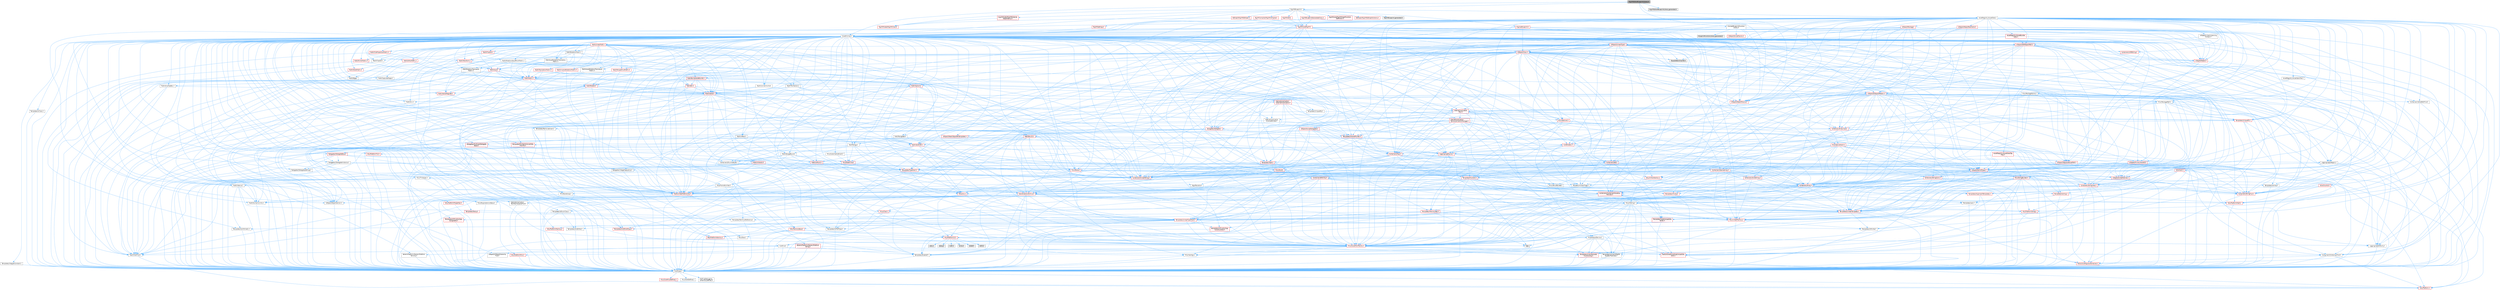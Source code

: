digraph "RigVMEditorBlueprintLibrary.h"
{
 // INTERACTIVE_SVG=YES
 // LATEX_PDF_SIZE
  bgcolor="transparent";
  edge [fontname=Helvetica,fontsize=10,labelfontname=Helvetica,labelfontsize=10];
  node [fontname=Helvetica,fontsize=10,shape=box,height=0.2,width=0.4];
  Node1 [id="Node000001",label="RigVMEditorBlueprintLibrary.h",height=0.2,width=0.4,color="gray40", fillcolor="grey60", style="filled", fontcolor="black",tooltip=" "];
  Node1 -> Node2 [id="edge1_Node000001_Node000002",color="steelblue1",style="solid",tooltip=" "];
  Node2 [id="Node000002",label="CoreMinimal.h",height=0.2,width=0.4,color="grey40", fillcolor="white", style="filled",URL="$d7/d67/CoreMinimal_8h.html",tooltip=" "];
  Node2 -> Node3 [id="edge2_Node000002_Node000003",color="steelblue1",style="solid",tooltip=" "];
  Node3 [id="Node000003",label="CoreTypes.h",height=0.2,width=0.4,color="grey40", fillcolor="white", style="filled",URL="$dc/dec/CoreTypes_8h.html",tooltip=" "];
  Node3 -> Node4 [id="edge3_Node000003_Node000004",color="steelblue1",style="solid",tooltip=" "];
  Node4 [id="Node000004",label="HAL/Platform.h",height=0.2,width=0.4,color="red", fillcolor="#FFF0F0", style="filled",URL="$d9/dd0/Platform_8h.html",tooltip=" "];
  Node3 -> Node14 [id="edge4_Node000003_Node000014",color="steelblue1",style="solid",tooltip=" "];
  Node14 [id="Node000014",label="ProfilingDebugging\l/UMemoryDefines.h",height=0.2,width=0.4,color="grey40", fillcolor="white", style="filled",URL="$d2/da2/UMemoryDefines_8h.html",tooltip=" "];
  Node3 -> Node15 [id="edge5_Node000003_Node000015",color="steelblue1",style="solid",tooltip=" "];
  Node15 [id="Node000015",label="Misc/CoreMiscDefines.h",height=0.2,width=0.4,color="red", fillcolor="#FFF0F0", style="filled",URL="$da/d38/CoreMiscDefines_8h.html",tooltip=" "];
  Node15 -> Node4 [id="edge6_Node000015_Node000004",color="steelblue1",style="solid",tooltip=" "];
  Node3 -> Node16 [id="edge7_Node000003_Node000016",color="steelblue1",style="solid",tooltip=" "];
  Node16 [id="Node000016",label="Misc/CoreDefines.h",height=0.2,width=0.4,color="grey40", fillcolor="white", style="filled",URL="$d3/dd2/CoreDefines_8h.html",tooltip=" "];
  Node2 -> Node17 [id="edge8_Node000002_Node000017",color="steelblue1",style="solid",tooltip=" "];
  Node17 [id="Node000017",label="CoreFwd.h",height=0.2,width=0.4,color="grey40", fillcolor="white", style="filled",URL="$d1/d1e/CoreFwd_8h.html",tooltip=" "];
  Node17 -> Node3 [id="edge9_Node000017_Node000003",color="steelblue1",style="solid",tooltip=" "];
  Node17 -> Node18 [id="edge10_Node000017_Node000018",color="steelblue1",style="solid",tooltip=" "];
  Node18 [id="Node000018",label="Containers/ContainersFwd.h",height=0.2,width=0.4,color="grey40", fillcolor="white", style="filled",URL="$d4/d0a/ContainersFwd_8h.html",tooltip=" "];
  Node18 -> Node4 [id="edge11_Node000018_Node000004",color="steelblue1",style="solid",tooltip=" "];
  Node18 -> Node3 [id="edge12_Node000018_Node000003",color="steelblue1",style="solid",tooltip=" "];
  Node18 -> Node19 [id="edge13_Node000018_Node000019",color="steelblue1",style="solid",tooltip=" "];
  Node19 [id="Node000019",label="Traits/IsContiguousContainer.h",height=0.2,width=0.4,color="red", fillcolor="#FFF0F0", style="filled",URL="$d5/d3c/IsContiguousContainer_8h.html",tooltip=" "];
  Node19 -> Node3 [id="edge14_Node000019_Node000003",color="steelblue1",style="solid",tooltip=" "];
  Node17 -> Node22 [id="edge15_Node000017_Node000022",color="steelblue1",style="solid",tooltip=" "];
  Node22 [id="Node000022",label="Math/MathFwd.h",height=0.2,width=0.4,color="grey40", fillcolor="white", style="filled",URL="$d2/d10/MathFwd_8h.html",tooltip=" "];
  Node22 -> Node4 [id="edge16_Node000022_Node000004",color="steelblue1",style="solid",tooltip=" "];
  Node17 -> Node23 [id="edge17_Node000017_Node000023",color="steelblue1",style="solid",tooltip=" "];
  Node23 [id="Node000023",label="UObject/UObjectHierarchy\lFwd.h",height=0.2,width=0.4,color="grey40", fillcolor="white", style="filled",URL="$d3/d13/UObjectHierarchyFwd_8h.html",tooltip=" "];
  Node2 -> Node23 [id="edge18_Node000002_Node000023",color="steelblue1",style="solid",tooltip=" "];
  Node2 -> Node18 [id="edge19_Node000002_Node000018",color="steelblue1",style="solid",tooltip=" "];
  Node2 -> Node24 [id="edge20_Node000002_Node000024",color="steelblue1",style="solid",tooltip=" "];
  Node24 [id="Node000024",label="Misc/VarArgs.h",height=0.2,width=0.4,color="grey40", fillcolor="white", style="filled",URL="$d5/d6f/VarArgs_8h.html",tooltip=" "];
  Node24 -> Node3 [id="edge21_Node000024_Node000003",color="steelblue1",style="solid",tooltip=" "];
  Node2 -> Node25 [id="edge22_Node000002_Node000025",color="steelblue1",style="solid",tooltip=" "];
  Node25 [id="Node000025",label="Logging/LogVerbosity.h",height=0.2,width=0.4,color="grey40", fillcolor="white", style="filled",URL="$d2/d8f/LogVerbosity_8h.html",tooltip=" "];
  Node25 -> Node3 [id="edge23_Node000025_Node000003",color="steelblue1",style="solid",tooltip=" "];
  Node2 -> Node26 [id="edge24_Node000002_Node000026",color="steelblue1",style="solid",tooltip=" "];
  Node26 [id="Node000026",label="Misc/OutputDevice.h",height=0.2,width=0.4,color="grey40", fillcolor="white", style="filled",URL="$d7/d32/OutputDevice_8h.html",tooltip=" "];
  Node26 -> Node17 [id="edge25_Node000026_Node000017",color="steelblue1",style="solid",tooltip=" "];
  Node26 -> Node3 [id="edge26_Node000026_Node000003",color="steelblue1",style="solid",tooltip=" "];
  Node26 -> Node25 [id="edge27_Node000026_Node000025",color="steelblue1",style="solid",tooltip=" "];
  Node26 -> Node24 [id="edge28_Node000026_Node000024",color="steelblue1",style="solid",tooltip=" "];
  Node26 -> Node27 [id="edge29_Node000026_Node000027",color="steelblue1",style="solid",tooltip=" "];
  Node27 [id="Node000027",label="Templates/IsArrayOrRefOf\lTypeByPredicate.h",height=0.2,width=0.4,color="grey40", fillcolor="white", style="filled",URL="$d6/da1/IsArrayOrRefOfTypeByPredicate_8h.html",tooltip=" "];
  Node27 -> Node3 [id="edge30_Node000027_Node000003",color="steelblue1",style="solid",tooltip=" "];
  Node26 -> Node28 [id="edge31_Node000026_Node000028",color="steelblue1",style="solid",tooltip=" "];
  Node28 [id="Node000028",label="Templates/IsValidVariadic\lFunctionArg.h",height=0.2,width=0.4,color="red", fillcolor="#FFF0F0", style="filled",URL="$d0/dc8/IsValidVariadicFunctionArg_8h.html",tooltip=" "];
  Node28 -> Node3 [id="edge32_Node000028_Node000003",color="steelblue1",style="solid",tooltip=" "];
  Node26 -> Node30 [id="edge33_Node000026_Node000030",color="steelblue1",style="solid",tooltip=" "];
  Node30 [id="Node000030",label="Traits/IsCharEncodingCompatible\lWith.h",height=0.2,width=0.4,color="red", fillcolor="#FFF0F0", style="filled",URL="$df/dd1/IsCharEncodingCompatibleWith_8h.html",tooltip=" "];
  Node2 -> Node32 [id="edge34_Node000002_Node000032",color="steelblue1",style="solid",tooltip=" "];
  Node32 [id="Node000032",label="HAL/PlatformCrt.h",height=0.2,width=0.4,color="red", fillcolor="#FFF0F0", style="filled",URL="$d8/d75/PlatformCrt_8h.html",tooltip=" "];
  Node32 -> Node33 [id="edge35_Node000032_Node000033",color="steelblue1",style="solid",tooltip=" "];
  Node33 [id="Node000033",label="new",height=0.2,width=0.4,color="grey60", fillcolor="#E0E0E0", style="filled",tooltip=" "];
  Node32 -> Node34 [id="edge36_Node000032_Node000034",color="steelblue1",style="solid",tooltip=" "];
  Node34 [id="Node000034",label="wchar.h",height=0.2,width=0.4,color="grey60", fillcolor="#E0E0E0", style="filled",tooltip=" "];
  Node32 -> Node35 [id="edge37_Node000032_Node000035",color="steelblue1",style="solid",tooltip=" "];
  Node35 [id="Node000035",label="stddef.h",height=0.2,width=0.4,color="grey60", fillcolor="#E0E0E0", style="filled",tooltip=" "];
  Node32 -> Node36 [id="edge38_Node000032_Node000036",color="steelblue1",style="solid",tooltip=" "];
  Node36 [id="Node000036",label="stdlib.h",height=0.2,width=0.4,color="grey60", fillcolor="#E0E0E0", style="filled",tooltip=" "];
  Node32 -> Node37 [id="edge39_Node000032_Node000037",color="steelblue1",style="solid",tooltip=" "];
  Node37 [id="Node000037",label="stdio.h",height=0.2,width=0.4,color="grey60", fillcolor="#E0E0E0", style="filled",tooltip=" "];
  Node32 -> Node38 [id="edge40_Node000032_Node000038",color="steelblue1",style="solid",tooltip=" "];
  Node38 [id="Node000038",label="stdarg.h",height=0.2,width=0.4,color="grey60", fillcolor="#E0E0E0", style="filled",tooltip=" "];
  Node32 -> Node39 [id="edge41_Node000032_Node000039",color="steelblue1",style="solid",tooltip=" "];
  Node39 [id="Node000039",label="math.h",height=0.2,width=0.4,color="grey60", fillcolor="#E0E0E0", style="filled",tooltip=" "];
  Node2 -> Node42 [id="edge42_Node000002_Node000042",color="steelblue1",style="solid",tooltip=" "];
  Node42 [id="Node000042",label="HAL/PlatformMisc.h",height=0.2,width=0.4,color="red", fillcolor="#FFF0F0", style="filled",URL="$d0/df5/PlatformMisc_8h.html",tooltip=" "];
  Node42 -> Node3 [id="edge43_Node000042_Node000003",color="steelblue1",style="solid",tooltip=" "];
  Node2 -> Node61 [id="edge44_Node000002_Node000061",color="steelblue1",style="solid",tooltip=" "];
  Node61 [id="Node000061",label="Misc/AssertionMacros.h",height=0.2,width=0.4,color="red", fillcolor="#FFF0F0", style="filled",URL="$d0/dfa/AssertionMacros_8h.html",tooltip=" "];
  Node61 -> Node3 [id="edge45_Node000061_Node000003",color="steelblue1",style="solid",tooltip=" "];
  Node61 -> Node4 [id="edge46_Node000061_Node000004",color="steelblue1",style="solid",tooltip=" "];
  Node61 -> Node42 [id="edge47_Node000061_Node000042",color="steelblue1",style="solid",tooltip=" "];
  Node61 -> Node62 [id="edge48_Node000061_Node000062",color="steelblue1",style="solid",tooltip=" "];
  Node62 [id="Node000062",label="Templates/EnableIf.h",height=0.2,width=0.4,color="grey40", fillcolor="white", style="filled",URL="$d7/d60/EnableIf_8h.html",tooltip=" "];
  Node62 -> Node3 [id="edge49_Node000062_Node000003",color="steelblue1",style="solid",tooltip=" "];
  Node61 -> Node27 [id="edge50_Node000061_Node000027",color="steelblue1",style="solid",tooltip=" "];
  Node61 -> Node28 [id="edge51_Node000061_Node000028",color="steelblue1",style="solid",tooltip=" "];
  Node61 -> Node30 [id="edge52_Node000061_Node000030",color="steelblue1",style="solid",tooltip=" "];
  Node61 -> Node24 [id="edge53_Node000061_Node000024",color="steelblue1",style="solid",tooltip=" "];
  Node2 -> Node70 [id="edge54_Node000002_Node000070",color="steelblue1",style="solid",tooltip=" "];
  Node70 [id="Node000070",label="Templates/IsPointer.h",height=0.2,width=0.4,color="grey40", fillcolor="white", style="filled",URL="$d7/d05/IsPointer_8h.html",tooltip=" "];
  Node70 -> Node3 [id="edge55_Node000070_Node000003",color="steelblue1",style="solid",tooltip=" "];
  Node2 -> Node71 [id="edge56_Node000002_Node000071",color="steelblue1",style="solid",tooltip=" "];
  Node71 [id="Node000071",label="HAL/PlatformMemory.h",height=0.2,width=0.4,color="red", fillcolor="#FFF0F0", style="filled",URL="$de/d68/PlatformMemory_8h.html",tooltip=" "];
  Node71 -> Node3 [id="edge57_Node000071_Node000003",color="steelblue1",style="solid",tooltip=" "];
  Node2 -> Node54 [id="edge58_Node000002_Node000054",color="steelblue1",style="solid",tooltip=" "];
  Node54 [id="Node000054",label="HAL/PlatformAtomics.h",height=0.2,width=0.4,color="red", fillcolor="#FFF0F0", style="filled",URL="$d3/d36/PlatformAtomics_8h.html",tooltip=" "];
  Node54 -> Node3 [id="edge59_Node000054_Node000003",color="steelblue1",style="solid",tooltip=" "];
  Node2 -> Node76 [id="edge60_Node000002_Node000076",color="steelblue1",style="solid",tooltip=" "];
  Node76 [id="Node000076",label="Misc/Exec.h",height=0.2,width=0.4,color="grey40", fillcolor="white", style="filled",URL="$de/ddb/Exec_8h.html",tooltip=" "];
  Node76 -> Node3 [id="edge61_Node000076_Node000003",color="steelblue1",style="solid",tooltip=" "];
  Node76 -> Node61 [id="edge62_Node000076_Node000061",color="steelblue1",style="solid",tooltip=" "];
  Node2 -> Node77 [id="edge63_Node000002_Node000077",color="steelblue1",style="solid",tooltip=" "];
  Node77 [id="Node000077",label="HAL/MemoryBase.h",height=0.2,width=0.4,color="red", fillcolor="#FFF0F0", style="filled",URL="$d6/d9f/MemoryBase_8h.html",tooltip=" "];
  Node77 -> Node3 [id="edge64_Node000077_Node000003",color="steelblue1",style="solid",tooltip=" "];
  Node77 -> Node54 [id="edge65_Node000077_Node000054",color="steelblue1",style="solid",tooltip=" "];
  Node77 -> Node32 [id="edge66_Node000077_Node000032",color="steelblue1",style="solid",tooltip=" "];
  Node77 -> Node76 [id="edge67_Node000077_Node000076",color="steelblue1",style="solid",tooltip=" "];
  Node77 -> Node26 [id="edge68_Node000077_Node000026",color="steelblue1",style="solid",tooltip=" "];
  Node2 -> Node87 [id="edge69_Node000002_Node000087",color="steelblue1",style="solid",tooltip=" "];
  Node87 [id="Node000087",label="HAL/UnrealMemory.h",height=0.2,width=0.4,color="red", fillcolor="#FFF0F0", style="filled",URL="$d9/d96/UnrealMemory_8h.html",tooltip=" "];
  Node87 -> Node3 [id="edge70_Node000087_Node000003",color="steelblue1",style="solid",tooltip=" "];
  Node87 -> Node77 [id="edge71_Node000087_Node000077",color="steelblue1",style="solid",tooltip=" "];
  Node87 -> Node71 [id="edge72_Node000087_Node000071",color="steelblue1",style="solid",tooltip=" "];
  Node87 -> Node70 [id="edge73_Node000087_Node000070",color="steelblue1",style="solid",tooltip=" "];
  Node2 -> Node89 [id="edge74_Node000002_Node000089",color="steelblue1",style="solid",tooltip=" "];
  Node89 [id="Node000089",label="Templates/IsArithmetic.h",height=0.2,width=0.4,color="grey40", fillcolor="white", style="filled",URL="$d2/d5d/IsArithmetic_8h.html",tooltip=" "];
  Node89 -> Node3 [id="edge75_Node000089_Node000003",color="steelblue1",style="solid",tooltip=" "];
  Node2 -> Node83 [id="edge76_Node000002_Node000083",color="steelblue1",style="solid",tooltip=" "];
  Node83 [id="Node000083",label="Templates/AndOrNot.h",height=0.2,width=0.4,color="grey40", fillcolor="white", style="filled",URL="$db/d0a/AndOrNot_8h.html",tooltip=" "];
  Node83 -> Node3 [id="edge77_Node000083_Node000003",color="steelblue1",style="solid",tooltip=" "];
  Node2 -> Node90 [id="edge78_Node000002_Node000090",color="steelblue1",style="solid",tooltip=" "];
  Node90 [id="Node000090",label="Templates/IsPODType.h",height=0.2,width=0.4,color="grey40", fillcolor="white", style="filled",URL="$d7/db1/IsPODType_8h.html",tooltip=" "];
  Node90 -> Node3 [id="edge79_Node000090_Node000003",color="steelblue1",style="solid",tooltip=" "];
  Node2 -> Node91 [id="edge80_Node000002_Node000091",color="steelblue1",style="solid",tooltip=" "];
  Node91 [id="Node000091",label="Templates/IsUECoreType.h",height=0.2,width=0.4,color="red", fillcolor="#FFF0F0", style="filled",URL="$d1/db8/IsUECoreType_8h.html",tooltip=" "];
  Node91 -> Node3 [id="edge81_Node000091_Node000003",color="steelblue1",style="solid",tooltip=" "];
  Node2 -> Node84 [id="edge82_Node000002_Node000084",color="steelblue1",style="solid",tooltip=" "];
  Node84 [id="Node000084",label="Templates/IsTriviallyCopy\lConstructible.h",height=0.2,width=0.4,color="red", fillcolor="#FFF0F0", style="filled",URL="$d3/d78/IsTriviallyCopyConstructible_8h.html",tooltip=" "];
  Node84 -> Node3 [id="edge83_Node000084_Node000003",color="steelblue1",style="solid",tooltip=" "];
  Node2 -> Node92 [id="edge84_Node000002_Node000092",color="steelblue1",style="solid",tooltip=" "];
  Node92 [id="Node000092",label="Templates/UnrealTypeTraits.h",height=0.2,width=0.4,color="red", fillcolor="#FFF0F0", style="filled",URL="$d2/d2d/UnrealTypeTraits_8h.html",tooltip=" "];
  Node92 -> Node3 [id="edge85_Node000092_Node000003",color="steelblue1",style="solid",tooltip=" "];
  Node92 -> Node70 [id="edge86_Node000092_Node000070",color="steelblue1",style="solid",tooltip=" "];
  Node92 -> Node61 [id="edge87_Node000092_Node000061",color="steelblue1",style="solid",tooltip=" "];
  Node92 -> Node83 [id="edge88_Node000092_Node000083",color="steelblue1",style="solid",tooltip=" "];
  Node92 -> Node62 [id="edge89_Node000092_Node000062",color="steelblue1",style="solid",tooltip=" "];
  Node92 -> Node89 [id="edge90_Node000092_Node000089",color="steelblue1",style="solid",tooltip=" "];
  Node92 -> Node90 [id="edge91_Node000092_Node000090",color="steelblue1",style="solid",tooltip=" "];
  Node92 -> Node91 [id="edge92_Node000092_Node000091",color="steelblue1",style="solid",tooltip=" "];
  Node92 -> Node84 [id="edge93_Node000092_Node000084",color="steelblue1",style="solid",tooltip=" "];
  Node2 -> Node62 [id="edge94_Node000002_Node000062",color="steelblue1",style="solid",tooltip=" "];
  Node2 -> Node94 [id="edge95_Node000002_Node000094",color="steelblue1",style="solid",tooltip=" "];
  Node94 [id="Node000094",label="Templates/RemoveReference.h",height=0.2,width=0.4,color="grey40", fillcolor="white", style="filled",URL="$da/dbe/RemoveReference_8h.html",tooltip=" "];
  Node94 -> Node3 [id="edge96_Node000094_Node000003",color="steelblue1",style="solid",tooltip=" "];
  Node2 -> Node95 [id="edge97_Node000002_Node000095",color="steelblue1",style="solid",tooltip=" "];
  Node95 [id="Node000095",label="Templates/IntegralConstant.h",height=0.2,width=0.4,color="grey40", fillcolor="white", style="filled",URL="$db/d1b/IntegralConstant_8h.html",tooltip=" "];
  Node95 -> Node3 [id="edge98_Node000095_Node000003",color="steelblue1",style="solid",tooltip=" "];
  Node2 -> Node96 [id="edge99_Node000002_Node000096",color="steelblue1",style="solid",tooltip=" "];
  Node96 [id="Node000096",label="Templates/IsClass.h",height=0.2,width=0.4,color="grey40", fillcolor="white", style="filled",URL="$db/dcb/IsClass_8h.html",tooltip=" "];
  Node96 -> Node3 [id="edge100_Node000096_Node000003",color="steelblue1",style="solid",tooltip=" "];
  Node2 -> Node97 [id="edge101_Node000002_Node000097",color="steelblue1",style="solid",tooltip=" "];
  Node97 [id="Node000097",label="Templates/TypeCompatible\lBytes.h",height=0.2,width=0.4,color="red", fillcolor="#FFF0F0", style="filled",URL="$df/d0a/TypeCompatibleBytes_8h.html",tooltip=" "];
  Node97 -> Node3 [id="edge102_Node000097_Node000003",color="steelblue1",style="solid",tooltip=" "];
  Node97 -> Node33 [id="edge103_Node000097_Node000033",color="steelblue1",style="solid",tooltip=" "];
  Node2 -> Node19 [id="edge104_Node000002_Node000019",color="steelblue1",style="solid",tooltip=" "];
  Node2 -> Node98 [id="edge105_Node000002_Node000098",color="steelblue1",style="solid",tooltip=" "];
  Node98 [id="Node000098",label="Templates/UnrealTemplate.h",height=0.2,width=0.4,color="red", fillcolor="#FFF0F0", style="filled",URL="$d4/d24/UnrealTemplate_8h.html",tooltip=" "];
  Node98 -> Node3 [id="edge106_Node000098_Node000003",color="steelblue1",style="solid",tooltip=" "];
  Node98 -> Node70 [id="edge107_Node000098_Node000070",color="steelblue1",style="solid",tooltip=" "];
  Node98 -> Node87 [id="edge108_Node000098_Node000087",color="steelblue1",style="solid",tooltip=" "];
  Node98 -> Node92 [id="edge109_Node000098_Node000092",color="steelblue1",style="solid",tooltip=" "];
  Node98 -> Node94 [id="edge110_Node000098_Node000094",color="steelblue1",style="solid",tooltip=" "];
  Node98 -> Node97 [id="edge111_Node000098_Node000097",color="steelblue1",style="solid",tooltip=" "];
  Node98 -> Node19 [id="edge112_Node000098_Node000019",color="steelblue1",style="solid",tooltip=" "];
  Node2 -> Node47 [id="edge113_Node000002_Node000047",color="steelblue1",style="solid",tooltip=" "];
  Node47 [id="Node000047",label="Math/NumericLimits.h",height=0.2,width=0.4,color="grey40", fillcolor="white", style="filled",URL="$df/d1b/NumericLimits_8h.html",tooltip=" "];
  Node47 -> Node3 [id="edge114_Node000047_Node000003",color="steelblue1",style="solid",tooltip=" "];
  Node2 -> Node102 [id="edge115_Node000002_Node000102",color="steelblue1",style="solid",tooltip=" "];
  Node102 [id="Node000102",label="HAL/PlatformMath.h",height=0.2,width=0.4,color="red", fillcolor="#FFF0F0", style="filled",URL="$dc/d53/PlatformMath_8h.html",tooltip=" "];
  Node102 -> Node3 [id="edge116_Node000102_Node000003",color="steelblue1",style="solid",tooltip=" "];
  Node2 -> Node85 [id="edge117_Node000002_Node000085",color="steelblue1",style="solid",tooltip=" "];
  Node85 [id="Node000085",label="Templates/IsTriviallyCopy\lAssignable.h",height=0.2,width=0.4,color="red", fillcolor="#FFF0F0", style="filled",URL="$d2/df2/IsTriviallyCopyAssignable_8h.html",tooltip=" "];
  Node85 -> Node3 [id="edge118_Node000085_Node000003",color="steelblue1",style="solid",tooltip=" "];
  Node2 -> Node110 [id="edge119_Node000002_Node000110",color="steelblue1",style="solid",tooltip=" "];
  Node110 [id="Node000110",label="Templates/MemoryOps.h",height=0.2,width=0.4,color="red", fillcolor="#FFF0F0", style="filled",URL="$db/dea/MemoryOps_8h.html",tooltip=" "];
  Node110 -> Node3 [id="edge120_Node000110_Node000003",color="steelblue1",style="solid",tooltip=" "];
  Node110 -> Node87 [id="edge121_Node000110_Node000087",color="steelblue1",style="solid",tooltip=" "];
  Node110 -> Node85 [id="edge122_Node000110_Node000085",color="steelblue1",style="solid",tooltip=" "];
  Node110 -> Node84 [id="edge123_Node000110_Node000084",color="steelblue1",style="solid",tooltip=" "];
  Node110 -> Node92 [id="edge124_Node000110_Node000092",color="steelblue1",style="solid",tooltip=" "];
  Node110 -> Node33 [id="edge125_Node000110_Node000033",color="steelblue1",style="solid",tooltip=" "];
  Node2 -> Node111 [id="edge126_Node000002_Node000111",color="steelblue1",style="solid",tooltip=" "];
  Node111 [id="Node000111",label="Containers/ContainerAllocation\lPolicies.h",height=0.2,width=0.4,color="red", fillcolor="#FFF0F0", style="filled",URL="$d7/dff/ContainerAllocationPolicies_8h.html",tooltip=" "];
  Node111 -> Node3 [id="edge127_Node000111_Node000003",color="steelblue1",style="solid",tooltip=" "];
  Node111 -> Node111 [id="edge128_Node000111_Node000111",color="steelblue1",style="solid",tooltip=" "];
  Node111 -> Node102 [id="edge129_Node000111_Node000102",color="steelblue1",style="solid",tooltip=" "];
  Node111 -> Node87 [id="edge130_Node000111_Node000087",color="steelblue1",style="solid",tooltip=" "];
  Node111 -> Node47 [id="edge131_Node000111_Node000047",color="steelblue1",style="solid",tooltip=" "];
  Node111 -> Node61 [id="edge132_Node000111_Node000061",color="steelblue1",style="solid",tooltip=" "];
  Node111 -> Node110 [id="edge133_Node000111_Node000110",color="steelblue1",style="solid",tooltip=" "];
  Node111 -> Node97 [id="edge134_Node000111_Node000097",color="steelblue1",style="solid",tooltip=" "];
  Node2 -> Node114 [id="edge135_Node000002_Node000114",color="steelblue1",style="solid",tooltip=" "];
  Node114 [id="Node000114",label="Templates/IsEnumClass.h",height=0.2,width=0.4,color="grey40", fillcolor="white", style="filled",URL="$d7/d15/IsEnumClass_8h.html",tooltip=" "];
  Node114 -> Node3 [id="edge136_Node000114_Node000003",color="steelblue1",style="solid",tooltip=" "];
  Node114 -> Node83 [id="edge137_Node000114_Node000083",color="steelblue1",style="solid",tooltip=" "];
  Node2 -> Node115 [id="edge138_Node000002_Node000115",color="steelblue1",style="solid",tooltip=" "];
  Node115 [id="Node000115",label="HAL/PlatformProperties.h",height=0.2,width=0.4,color="red", fillcolor="#FFF0F0", style="filled",URL="$d9/db0/PlatformProperties_8h.html",tooltip=" "];
  Node115 -> Node3 [id="edge139_Node000115_Node000003",color="steelblue1",style="solid",tooltip=" "];
  Node2 -> Node118 [id="edge140_Node000002_Node000118",color="steelblue1",style="solid",tooltip=" "];
  Node118 [id="Node000118",label="Misc/EngineVersionBase.h",height=0.2,width=0.4,color="grey40", fillcolor="white", style="filled",URL="$d5/d2b/EngineVersionBase_8h.html",tooltip=" "];
  Node118 -> Node3 [id="edge141_Node000118_Node000003",color="steelblue1",style="solid",tooltip=" "];
  Node2 -> Node119 [id="edge142_Node000002_Node000119",color="steelblue1",style="solid",tooltip=" "];
  Node119 [id="Node000119",label="Internationalization\l/TextNamespaceFwd.h",height=0.2,width=0.4,color="grey40", fillcolor="white", style="filled",URL="$d8/d97/TextNamespaceFwd_8h.html",tooltip=" "];
  Node119 -> Node3 [id="edge143_Node000119_Node000003",color="steelblue1",style="solid",tooltip=" "];
  Node2 -> Node120 [id="edge144_Node000002_Node000120",color="steelblue1",style="solid",tooltip=" "];
  Node120 [id="Node000120",label="Serialization/Archive.h",height=0.2,width=0.4,color="red", fillcolor="#FFF0F0", style="filled",URL="$d7/d3b/Archive_8h.html",tooltip=" "];
  Node120 -> Node17 [id="edge145_Node000120_Node000017",color="steelblue1",style="solid",tooltip=" "];
  Node120 -> Node3 [id="edge146_Node000120_Node000003",color="steelblue1",style="solid",tooltip=" "];
  Node120 -> Node115 [id="edge147_Node000120_Node000115",color="steelblue1",style="solid",tooltip=" "];
  Node120 -> Node119 [id="edge148_Node000120_Node000119",color="steelblue1",style="solid",tooltip=" "];
  Node120 -> Node22 [id="edge149_Node000120_Node000022",color="steelblue1",style="solid",tooltip=" "];
  Node120 -> Node61 [id="edge150_Node000120_Node000061",color="steelblue1",style="solid",tooltip=" "];
  Node120 -> Node118 [id="edge151_Node000120_Node000118",color="steelblue1",style="solid",tooltip=" "];
  Node120 -> Node24 [id="edge152_Node000120_Node000024",color="steelblue1",style="solid",tooltip=" "];
  Node120 -> Node62 [id="edge153_Node000120_Node000062",color="steelblue1",style="solid",tooltip=" "];
  Node120 -> Node27 [id="edge154_Node000120_Node000027",color="steelblue1",style="solid",tooltip=" "];
  Node120 -> Node114 [id="edge155_Node000120_Node000114",color="steelblue1",style="solid",tooltip=" "];
  Node120 -> Node28 [id="edge156_Node000120_Node000028",color="steelblue1",style="solid",tooltip=" "];
  Node120 -> Node98 [id="edge157_Node000120_Node000098",color="steelblue1",style="solid",tooltip=" "];
  Node120 -> Node30 [id="edge158_Node000120_Node000030",color="steelblue1",style="solid",tooltip=" "];
  Node120 -> Node123 [id="edge159_Node000120_Node000123",color="steelblue1",style="solid",tooltip=" "];
  Node123 [id="Node000123",label="UObject/ObjectVersion.h",height=0.2,width=0.4,color="grey40", fillcolor="white", style="filled",URL="$da/d63/ObjectVersion_8h.html",tooltip=" "];
  Node123 -> Node3 [id="edge160_Node000123_Node000003",color="steelblue1",style="solid",tooltip=" "];
  Node2 -> Node124 [id="edge161_Node000002_Node000124",color="steelblue1",style="solid",tooltip=" "];
  Node124 [id="Node000124",label="Templates/Less.h",height=0.2,width=0.4,color="grey40", fillcolor="white", style="filled",URL="$de/dc8/Less_8h.html",tooltip=" "];
  Node124 -> Node3 [id="edge162_Node000124_Node000003",color="steelblue1",style="solid",tooltip=" "];
  Node124 -> Node98 [id="edge163_Node000124_Node000098",color="steelblue1",style="solid",tooltip=" "];
  Node2 -> Node125 [id="edge164_Node000002_Node000125",color="steelblue1",style="solid",tooltip=" "];
  Node125 [id="Node000125",label="Templates/Sorting.h",height=0.2,width=0.4,color="red", fillcolor="#FFF0F0", style="filled",URL="$d3/d9e/Sorting_8h.html",tooltip=" "];
  Node125 -> Node3 [id="edge165_Node000125_Node000003",color="steelblue1",style="solid",tooltip=" "];
  Node125 -> Node102 [id="edge166_Node000125_Node000102",color="steelblue1",style="solid",tooltip=" "];
  Node125 -> Node124 [id="edge167_Node000125_Node000124",color="steelblue1",style="solid",tooltip=" "];
  Node2 -> Node136 [id="edge168_Node000002_Node000136",color="steelblue1",style="solid",tooltip=" "];
  Node136 [id="Node000136",label="Misc/Char.h",height=0.2,width=0.4,color="red", fillcolor="#FFF0F0", style="filled",URL="$d0/d58/Char_8h.html",tooltip=" "];
  Node136 -> Node3 [id="edge169_Node000136_Node000003",color="steelblue1",style="solid",tooltip=" "];
  Node2 -> Node139 [id="edge170_Node000002_Node000139",color="steelblue1",style="solid",tooltip=" "];
  Node139 [id="Node000139",label="GenericPlatform/GenericPlatform\lStricmp.h",height=0.2,width=0.4,color="grey40", fillcolor="white", style="filled",URL="$d2/d86/GenericPlatformStricmp_8h.html",tooltip=" "];
  Node139 -> Node3 [id="edge171_Node000139_Node000003",color="steelblue1",style="solid",tooltip=" "];
  Node2 -> Node140 [id="edge172_Node000002_Node000140",color="steelblue1",style="solid",tooltip=" "];
  Node140 [id="Node000140",label="GenericPlatform/GenericPlatform\lString.h",height=0.2,width=0.4,color="red", fillcolor="#FFF0F0", style="filled",URL="$dd/d20/GenericPlatformString_8h.html",tooltip=" "];
  Node140 -> Node3 [id="edge173_Node000140_Node000003",color="steelblue1",style="solid",tooltip=" "];
  Node140 -> Node139 [id="edge174_Node000140_Node000139",color="steelblue1",style="solid",tooltip=" "];
  Node140 -> Node62 [id="edge175_Node000140_Node000062",color="steelblue1",style="solid",tooltip=" "];
  Node140 -> Node30 [id="edge176_Node000140_Node000030",color="steelblue1",style="solid",tooltip=" "];
  Node2 -> Node73 [id="edge177_Node000002_Node000073",color="steelblue1",style="solid",tooltip=" "];
  Node73 [id="Node000073",label="HAL/PlatformString.h",height=0.2,width=0.4,color="red", fillcolor="#FFF0F0", style="filled",URL="$db/db5/PlatformString_8h.html",tooltip=" "];
  Node73 -> Node3 [id="edge178_Node000073_Node000003",color="steelblue1",style="solid",tooltip=" "];
  Node2 -> Node143 [id="edge179_Node000002_Node000143",color="steelblue1",style="solid",tooltip=" "];
  Node143 [id="Node000143",label="Misc/CString.h",height=0.2,width=0.4,color="grey40", fillcolor="white", style="filled",URL="$d2/d49/CString_8h.html",tooltip=" "];
  Node143 -> Node3 [id="edge180_Node000143_Node000003",color="steelblue1",style="solid",tooltip=" "];
  Node143 -> Node32 [id="edge181_Node000143_Node000032",color="steelblue1",style="solid",tooltip=" "];
  Node143 -> Node73 [id="edge182_Node000143_Node000073",color="steelblue1",style="solid",tooltip=" "];
  Node143 -> Node61 [id="edge183_Node000143_Node000061",color="steelblue1",style="solid",tooltip=" "];
  Node143 -> Node136 [id="edge184_Node000143_Node000136",color="steelblue1",style="solid",tooltip=" "];
  Node143 -> Node24 [id="edge185_Node000143_Node000024",color="steelblue1",style="solid",tooltip=" "];
  Node143 -> Node27 [id="edge186_Node000143_Node000027",color="steelblue1",style="solid",tooltip=" "];
  Node143 -> Node28 [id="edge187_Node000143_Node000028",color="steelblue1",style="solid",tooltip=" "];
  Node143 -> Node30 [id="edge188_Node000143_Node000030",color="steelblue1",style="solid",tooltip=" "];
  Node2 -> Node144 [id="edge189_Node000002_Node000144",color="steelblue1",style="solid",tooltip=" "];
  Node144 [id="Node000144",label="Misc/Crc.h",height=0.2,width=0.4,color="red", fillcolor="#FFF0F0", style="filled",URL="$d4/dd2/Crc_8h.html",tooltip=" "];
  Node144 -> Node3 [id="edge190_Node000144_Node000003",color="steelblue1",style="solid",tooltip=" "];
  Node144 -> Node73 [id="edge191_Node000144_Node000073",color="steelblue1",style="solid",tooltip=" "];
  Node144 -> Node61 [id="edge192_Node000144_Node000061",color="steelblue1",style="solid",tooltip=" "];
  Node144 -> Node143 [id="edge193_Node000144_Node000143",color="steelblue1",style="solid",tooltip=" "];
  Node144 -> Node136 [id="edge194_Node000144_Node000136",color="steelblue1",style="solid",tooltip=" "];
  Node144 -> Node92 [id="edge195_Node000144_Node000092",color="steelblue1",style="solid",tooltip=" "];
  Node2 -> Node135 [id="edge196_Node000002_Node000135",color="steelblue1",style="solid",tooltip=" "];
  Node135 [id="Node000135",label="Math/UnrealMathUtility.h",height=0.2,width=0.4,color="red", fillcolor="#FFF0F0", style="filled",URL="$db/db8/UnrealMathUtility_8h.html",tooltip=" "];
  Node135 -> Node3 [id="edge197_Node000135_Node000003",color="steelblue1",style="solid",tooltip=" "];
  Node135 -> Node61 [id="edge198_Node000135_Node000061",color="steelblue1",style="solid",tooltip=" "];
  Node135 -> Node102 [id="edge199_Node000135_Node000102",color="steelblue1",style="solid",tooltip=" "];
  Node135 -> Node22 [id="edge200_Node000135_Node000022",color="steelblue1",style="solid",tooltip=" "];
  Node2 -> Node145 [id="edge201_Node000002_Node000145",color="steelblue1",style="solid",tooltip=" "];
  Node145 [id="Node000145",label="Containers/UnrealString.h",height=0.2,width=0.4,color="red", fillcolor="#FFF0F0", style="filled",URL="$d5/dba/UnrealString_8h.html",tooltip=" "];
  Node2 -> Node149 [id="edge202_Node000002_Node000149",color="steelblue1",style="solid",tooltip=" "];
  Node149 [id="Node000149",label="Containers/Array.h",height=0.2,width=0.4,color="red", fillcolor="#FFF0F0", style="filled",URL="$df/dd0/Array_8h.html",tooltip=" "];
  Node149 -> Node3 [id="edge203_Node000149_Node000003",color="steelblue1",style="solid",tooltip=" "];
  Node149 -> Node61 [id="edge204_Node000149_Node000061",color="steelblue1",style="solid",tooltip=" "];
  Node149 -> Node87 [id="edge205_Node000149_Node000087",color="steelblue1",style="solid",tooltip=" "];
  Node149 -> Node92 [id="edge206_Node000149_Node000092",color="steelblue1",style="solid",tooltip=" "];
  Node149 -> Node98 [id="edge207_Node000149_Node000098",color="steelblue1",style="solid",tooltip=" "];
  Node149 -> Node111 [id="edge208_Node000149_Node000111",color="steelblue1",style="solid",tooltip=" "];
  Node149 -> Node120 [id="edge209_Node000149_Node000120",color="steelblue1",style="solid",tooltip=" "];
  Node149 -> Node128 [id="edge210_Node000149_Node000128",color="steelblue1",style="solid",tooltip=" "];
  Node128 [id="Node000128",label="Templates/Invoke.h",height=0.2,width=0.4,color="red", fillcolor="#FFF0F0", style="filled",URL="$d7/deb/Invoke_8h.html",tooltip=" "];
  Node128 -> Node3 [id="edge211_Node000128_Node000003",color="steelblue1",style="solid",tooltip=" "];
  Node128 -> Node98 [id="edge212_Node000128_Node000098",color="steelblue1",style="solid",tooltip=" "];
  Node149 -> Node124 [id="edge213_Node000149_Node000124",color="steelblue1",style="solid",tooltip=" "];
  Node149 -> Node125 [id="edge214_Node000149_Node000125",color="steelblue1",style="solid",tooltip=" "];
  Node149 -> Node172 [id="edge215_Node000149_Node000172",color="steelblue1",style="solid",tooltip=" "];
  Node172 [id="Node000172",label="Templates/AlignmentTemplates.h",height=0.2,width=0.4,color="red", fillcolor="#FFF0F0", style="filled",URL="$dd/d32/AlignmentTemplates_8h.html",tooltip=" "];
  Node172 -> Node3 [id="edge216_Node000172_Node000003",color="steelblue1",style="solid",tooltip=" "];
  Node172 -> Node70 [id="edge217_Node000172_Node000070",color="steelblue1",style="solid",tooltip=" "];
  Node2 -> Node173 [id="edge218_Node000002_Node000173",color="steelblue1",style="solid",tooltip=" "];
  Node173 [id="Node000173",label="Misc/FrameNumber.h",height=0.2,width=0.4,color="grey40", fillcolor="white", style="filled",URL="$dd/dbd/FrameNumber_8h.html",tooltip=" "];
  Node173 -> Node3 [id="edge219_Node000173_Node000003",color="steelblue1",style="solid",tooltip=" "];
  Node173 -> Node47 [id="edge220_Node000173_Node000047",color="steelblue1",style="solid",tooltip=" "];
  Node173 -> Node135 [id="edge221_Node000173_Node000135",color="steelblue1",style="solid",tooltip=" "];
  Node173 -> Node62 [id="edge222_Node000173_Node000062",color="steelblue1",style="solid",tooltip=" "];
  Node173 -> Node92 [id="edge223_Node000173_Node000092",color="steelblue1",style="solid",tooltip=" "];
  Node2 -> Node174 [id="edge224_Node000002_Node000174",color="steelblue1",style="solid",tooltip=" "];
  Node174 [id="Node000174",label="Misc/Timespan.h",height=0.2,width=0.4,color="grey40", fillcolor="white", style="filled",URL="$da/dd9/Timespan_8h.html",tooltip=" "];
  Node174 -> Node3 [id="edge225_Node000174_Node000003",color="steelblue1",style="solid",tooltip=" "];
  Node174 -> Node175 [id="edge226_Node000174_Node000175",color="steelblue1",style="solid",tooltip=" "];
  Node175 [id="Node000175",label="Math/Interval.h",height=0.2,width=0.4,color="grey40", fillcolor="white", style="filled",URL="$d1/d55/Interval_8h.html",tooltip=" "];
  Node175 -> Node3 [id="edge227_Node000175_Node000003",color="steelblue1",style="solid",tooltip=" "];
  Node175 -> Node89 [id="edge228_Node000175_Node000089",color="steelblue1",style="solid",tooltip=" "];
  Node175 -> Node92 [id="edge229_Node000175_Node000092",color="steelblue1",style="solid",tooltip=" "];
  Node175 -> Node47 [id="edge230_Node000175_Node000047",color="steelblue1",style="solid",tooltip=" "];
  Node175 -> Node135 [id="edge231_Node000175_Node000135",color="steelblue1",style="solid",tooltip=" "];
  Node174 -> Node135 [id="edge232_Node000174_Node000135",color="steelblue1",style="solid",tooltip=" "];
  Node174 -> Node61 [id="edge233_Node000174_Node000061",color="steelblue1",style="solid",tooltip=" "];
  Node2 -> Node176 [id="edge234_Node000002_Node000176",color="steelblue1",style="solid",tooltip=" "];
  Node176 [id="Node000176",label="Containers/StringConv.h",height=0.2,width=0.4,color="red", fillcolor="#FFF0F0", style="filled",URL="$d3/ddf/StringConv_8h.html",tooltip=" "];
  Node176 -> Node3 [id="edge235_Node000176_Node000003",color="steelblue1",style="solid",tooltip=" "];
  Node176 -> Node61 [id="edge236_Node000176_Node000061",color="steelblue1",style="solid",tooltip=" "];
  Node176 -> Node111 [id="edge237_Node000176_Node000111",color="steelblue1",style="solid",tooltip=" "];
  Node176 -> Node149 [id="edge238_Node000176_Node000149",color="steelblue1",style="solid",tooltip=" "];
  Node176 -> Node143 [id="edge239_Node000176_Node000143",color="steelblue1",style="solid",tooltip=" "];
  Node176 -> Node177 [id="edge240_Node000176_Node000177",color="steelblue1",style="solid",tooltip=" "];
  Node177 [id="Node000177",label="Templates/IsArray.h",height=0.2,width=0.4,color="grey40", fillcolor="white", style="filled",URL="$d8/d8d/IsArray_8h.html",tooltip=" "];
  Node177 -> Node3 [id="edge241_Node000177_Node000003",color="steelblue1",style="solid",tooltip=" "];
  Node176 -> Node98 [id="edge242_Node000176_Node000098",color="steelblue1",style="solid",tooltip=" "];
  Node176 -> Node92 [id="edge243_Node000176_Node000092",color="steelblue1",style="solid",tooltip=" "];
  Node176 -> Node30 [id="edge244_Node000176_Node000030",color="steelblue1",style="solid",tooltip=" "];
  Node176 -> Node19 [id="edge245_Node000176_Node000019",color="steelblue1",style="solid",tooltip=" "];
  Node2 -> Node178 [id="edge246_Node000002_Node000178",color="steelblue1",style="solid",tooltip=" "];
  Node178 [id="Node000178",label="UObject/UnrealNames.h",height=0.2,width=0.4,color="red", fillcolor="#FFF0F0", style="filled",URL="$d8/db1/UnrealNames_8h.html",tooltip=" "];
  Node178 -> Node3 [id="edge247_Node000178_Node000003",color="steelblue1",style="solid",tooltip=" "];
  Node2 -> Node180 [id="edge248_Node000002_Node000180",color="steelblue1",style="solid",tooltip=" "];
  Node180 [id="Node000180",label="UObject/NameTypes.h",height=0.2,width=0.4,color="red", fillcolor="#FFF0F0", style="filled",URL="$d6/d35/NameTypes_8h.html",tooltip=" "];
  Node180 -> Node3 [id="edge249_Node000180_Node000003",color="steelblue1",style="solid",tooltip=" "];
  Node180 -> Node61 [id="edge250_Node000180_Node000061",color="steelblue1",style="solid",tooltip=" "];
  Node180 -> Node87 [id="edge251_Node000180_Node000087",color="steelblue1",style="solid",tooltip=" "];
  Node180 -> Node92 [id="edge252_Node000180_Node000092",color="steelblue1",style="solid",tooltip=" "];
  Node180 -> Node98 [id="edge253_Node000180_Node000098",color="steelblue1",style="solid",tooltip=" "];
  Node180 -> Node145 [id="edge254_Node000180_Node000145",color="steelblue1",style="solid",tooltip=" "];
  Node180 -> Node181 [id="edge255_Node000180_Node000181",color="steelblue1",style="solid",tooltip=" "];
  Node181 [id="Node000181",label="HAL/CriticalSection.h",height=0.2,width=0.4,color="red", fillcolor="#FFF0F0", style="filled",URL="$d6/d90/CriticalSection_8h.html",tooltip=" "];
  Node180 -> Node176 [id="edge256_Node000180_Node000176",color="steelblue1",style="solid",tooltip=" "];
  Node180 -> Node44 [id="edge257_Node000180_Node000044",color="steelblue1",style="solid",tooltip=" "];
  Node44 [id="Node000044",label="Containers/StringFwd.h",height=0.2,width=0.4,color="red", fillcolor="#FFF0F0", style="filled",URL="$df/d37/StringFwd_8h.html",tooltip=" "];
  Node44 -> Node3 [id="edge258_Node000044_Node000003",color="steelblue1",style="solid",tooltip=" "];
  Node44 -> Node19 [id="edge259_Node000044_Node000019",color="steelblue1",style="solid",tooltip=" "];
  Node180 -> Node178 [id="edge260_Node000180_Node000178",color="steelblue1",style="solid",tooltip=" "];
  Node180 -> Node184 [id="edge261_Node000180_Node000184",color="steelblue1",style="solid",tooltip=" "];
  Node184 [id="Node000184",label="Misc/StringBuilder.h",height=0.2,width=0.4,color="red", fillcolor="#FFF0F0", style="filled",URL="$d4/d52/StringBuilder_8h.html",tooltip=" "];
  Node184 -> Node44 [id="edge262_Node000184_Node000044",color="steelblue1",style="solid",tooltip=" "];
  Node184 -> Node185 [id="edge263_Node000184_Node000185",color="steelblue1",style="solid",tooltip=" "];
  Node185 [id="Node000185",label="Containers/StringView.h",height=0.2,width=0.4,color="red", fillcolor="#FFF0F0", style="filled",URL="$dd/dea/StringView_8h.html",tooltip=" "];
  Node185 -> Node3 [id="edge264_Node000185_Node000003",color="steelblue1",style="solid",tooltip=" "];
  Node185 -> Node44 [id="edge265_Node000185_Node000044",color="steelblue1",style="solid",tooltip=" "];
  Node185 -> Node87 [id="edge266_Node000185_Node000087",color="steelblue1",style="solid",tooltip=" "];
  Node185 -> Node47 [id="edge267_Node000185_Node000047",color="steelblue1",style="solid",tooltip=" "];
  Node185 -> Node135 [id="edge268_Node000185_Node000135",color="steelblue1",style="solid",tooltip=" "];
  Node185 -> Node144 [id="edge269_Node000185_Node000144",color="steelblue1",style="solid",tooltip=" "];
  Node185 -> Node143 [id="edge270_Node000185_Node000143",color="steelblue1",style="solid",tooltip=" "];
  Node185 -> Node98 [id="edge271_Node000185_Node000098",color="steelblue1",style="solid",tooltip=" "];
  Node185 -> Node30 [id="edge272_Node000185_Node000030",color="steelblue1",style="solid",tooltip=" "];
  Node185 -> Node19 [id="edge273_Node000185_Node000019",color="steelblue1",style="solid",tooltip=" "];
  Node184 -> Node3 [id="edge274_Node000184_Node000003",color="steelblue1",style="solid",tooltip=" "];
  Node184 -> Node73 [id="edge275_Node000184_Node000073",color="steelblue1",style="solid",tooltip=" "];
  Node184 -> Node87 [id="edge276_Node000184_Node000087",color="steelblue1",style="solid",tooltip=" "];
  Node184 -> Node61 [id="edge277_Node000184_Node000061",color="steelblue1",style="solid",tooltip=" "];
  Node184 -> Node143 [id="edge278_Node000184_Node000143",color="steelblue1",style="solid",tooltip=" "];
  Node184 -> Node62 [id="edge279_Node000184_Node000062",color="steelblue1",style="solid",tooltip=" "];
  Node184 -> Node27 [id="edge280_Node000184_Node000027",color="steelblue1",style="solid",tooltip=" "];
  Node184 -> Node28 [id="edge281_Node000184_Node000028",color="steelblue1",style="solid",tooltip=" "];
  Node184 -> Node98 [id="edge282_Node000184_Node000098",color="steelblue1",style="solid",tooltip=" "];
  Node184 -> Node92 [id="edge283_Node000184_Node000092",color="steelblue1",style="solid",tooltip=" "];
  Node184 -> Node30 [id="edge284_Node000184_Node000030",color="steelblue1",style="solid",tooltip=" "];
  Node184 -> Node19 [id="edge285_Node000184_Node000019",color="steelblue1",style="solid",tooltip=" "];
  Node2 -> Node188 [id="edge286_Node000002_Node000188",color="steelblue1",style="solid",tooltip=" "];
  Node188 [id="Node000188",label="Misc/Parse.h",height=0.2,width=0.4,color="red", fillcolor="#FFF0F0", style="filled",URL="$dc/d71/Parse_8h.html",tooltip=" "];
  Node188 -> Node44 [id="edge287_Node000188_Node000044",color="steelblue1",style="solid",tooltip=" "];
  Node188 -> Node145 [id="edge288_Node000188_Node000145",color="steelblue1",style="solid",tooltip=" "];
  Node188 -> Node3 [id="edge289_Node000188_Node000003",color="steelblue1",style="solid",tooltip=" "];
  Node188 -> Node32 [id="edge290_Node000188_Node000032",color="steelblue1",style="solid",tooltip=" "];
  Node188 -> Node49 [id="edge291_Node000188_Node000049",color="steelblue1",style="solid",tooltip=" "];
  Node49 [id="Node000049",label="Misc/EnumClassFlags.h",height=0.2,width=0.4,color="grey40", fillcolor="white", style="filled",URL="$d8/de7/EnumClassFlags_8h.html",tooltip=" "];
  Node188 -> Node189 [id="edge292_Node000188_Node000189",color="steelblue1",style="solid",tooltip=" "];
  Node189 [id="Node000189",label="Templates/Function.h",height=0.2,width=0.4,color="red", fillcolor="#FFF0F0", style="filled",URL="$df/df5/Function_8h.html",tooltip=" "];
  Node189 -> Node3 [id="edge293_Node000189_Node000003",color="steelblue1",style="solid",tooltip=" "];
  Node189 -> Node61 [id="edge294_Node000189_Node000061",color="steelblue1",style="solid",tooltip=" "];
  Node189 -> Node87 [id="edge295_Node000189_Node000087",color="steelblue1",style="solid",tooltip=" "];
  Node189 -> Node92 [id="edge296_Node000189_Node000092",color="steelblue1",style="solid",tooltip=" "];
  Node189 -> Node128 [id="edge297_Node000189_Node000128",color="steelblue1",style="solid",tooltip=" "];
  Node189 -> Node98 [id="edge298_Node000189_Node000098",color="steelblue1",style="solid",tooltip=" "];
  Node189 -> Node135 [id="edge299_Node000189_Node000135",color="steelblue1",style="solid",tooltip=" "];
  Node189 -> Node33 [id="edge300_Node000189_Node000033",color="steelblue1",style="solid",tooltip=" "];
  Node2 -> Node172 [id="edge301_Node000002_Node000172",color="steelblue1",style="solid",tooltip=" "];
  Node2 -> Node191 [id="edge302_Node000002_Node000191",color="steelblue1",style="solid",tooltip=" "];
  Node191 [id="Node000191",label="Misc/StructBuilder.h",height=0.2,width=0.4,color="grey40", fillcolor="white", style="filled",URL="$d9/db3/StructBuilder_8h.html",tooltip=" "];
  Node191 -> Node3 [id="edge303_Node000191_Node000003",color="steelblue1",style="solid",tooltip=" "];
  Node191 -> Node135 [id="edge304_Node000191_Node000135",color="steelblue1",style="solid",tooltip=" "];
  Node191 -> Node172 [id="edge305_Node000191_Node000172",color="steelblue1",style="solid",tooltip=" "];
  Node2 -> Node104 [id="edge306_Node000002_Node000104",color="steelblue1",style="solid",tooltip=" "];
  Node104 [id="Node000104",label="Templates/Decay.h",height=0.2,width=0.4,color="red", fillcolor="#FFF0F0", style="filled",URL="$dd/d0f/Decay_8h.html",tooltip=" "];
  Node104 -> Node3 [id="edge307_Node000104_Node000003",color="steelblue1",style="solid",tooltip=" "];
  Node104 -> Node94 [id="edge308_Node000104_Node000094",color="steelblue1",style="solid",tooltip=" "];
  Node2 -> Node192 [id="edge309_Node000002_Node000192",color="steelblue1",style="solid",tooltip=" "];
  Node192 [id="Node000192",label="Templates/PointerIsConvertible\lFromTo.h",height=0.2,width=0.4,color="red", fillcolor="#FFF0F0", style="filled",URL="$d6/d65/PointerIsConvertibleFromTo_8h.html",tooltip=" "];
  Node192 -> Node3 [id="edge310_Node000192_Node000003",color="steelblue1",style="solid",tooltip=" "];
  Node2 -> Node128 [id="edge311_Node000002_Node000128",color="steelblue1",style="solid",tooltip=" "];
  Node2 -> Node189 [id="edge312_Node000002_Node000189",color="steelblue1",style="solid",tooltip=" "];
  Node2 -> Node161 [id="edge313_Node000002_Node000161",color="steelblue1",style="solid",tooltip=" "];
  Node161 [id="Node000161",label="Templates/TypeHash.h",height=0.2,width=0.4,color="red", fillcolor="#FFF0F0", style="filled",URL="$d1/d62/TypeHash_8h.html",tooltip=" "];
  Node161 -> Node3 [id="edge314_Node000161_Node000003",color="steelblue1",style="solid",tooltip=" "];
  Node161 -> Node144 [id="edge315_Node000161_Node000144",color="steelblue1",style="solid",tooltip=" "];
  Node2 -> Node193 [id="edge316_Node000002_Node000193",color="steelblue1",style="solid",tooltip=" "];
  Node193 [id="Node000193",label="Containers/ScriptArray.h",height=0.2,width=0.4,color="red", fillcolor="#FFF0F0", style="filled",URL="$dc/daf/ScriptArray_8h.html",tooltip=" "];
  Node193 -> Node3 [id="edge317_Node000193_Node000003",color="steelblue1",style="solid",tooltip=" "];
  Node193 -> Node61 [id="edge318_Node000193_Node000061",color="steelblue1",style="solid",tooltip=" "];
  Node193 -> Node87 [id="edge319_Node000193_Node000087",color="steelblue1",style="solid",tooltip=" "];
  Node193 -> Node111 [id="edge320_Node000193_Node000111",color="steelblue1",style="solid",tooltip=" "];
  Node193 -> Node149 [id="edge321_Node000193_Node000149",color="steelblue1",style="solid",tooltip=" "];
  Node2 -> Node194 [id="edge322_Node000002_Node000194",color="steelblue1",style="solid",tooltip=" "];
  Node194 [id="Node000194",label="Containers/BitArray.h",height=0.2,width=0.4,color="red", fillcolor="#FFF0F0", style="filled",URL="$d1/de4/BitArray_8h.html",tooltip=" "];
  Node194 -> Node111 [id="edge323_Node000194_Node000111",color="steelblue1",style="solid",tooltip=" "];
  Node194 -> Node3 [id="edge324_Node000194_Node000003",color="steelblue1",style="solid",tooltip=" "];
  Node194 -> Node54 [id="edge325_Node000194_Node000054",color="steelblue1",style="solid",tooltip=" "];
  Node194 -> Node87 [id="edge326_Node000194_Node000087",color="steelblue1",style="solid",tooltip=" "];
  Node194 -> Node135 [id="edge327_Node000194_Node000135",color="steelblue1",style="solid",tooltip=" "];
  Node194 -> Node61 [id="edge328_Node000194_Node000061",color="steelblue1",style="solid",tooltip=" "];
  Node194 -> Node49 [id="edge329_Node000194_Node000049",color="steelblue1",style="solid",tooltip=" "];
  Node194 -> Node120 [id="edge330_Node000194_Node000120",color="steelblue1",style="solid",tooltip=" "];
  Node194 -> Node62 [id="edge331_Node000194_Node000062",color="steelblue1",style="solid",tooltip=" "];
  Node194 -> Node128 [id="edge332_Node000194_Node000128",color="steelblue1",style="solid",tooltip=" "];
  Node194 -> Node98 [id="edge333_Node000194_Node000098",color="steelblue1",style="solid",tooltip=" "];
  Node194 -> Node92 [id="edge334_Node000194_Node000092",color="steelblue1",style="solid",tooltip=" "];
  Node2 -> Node195 [id="edge335_Node000002_Node000195",color="steelblue1",style="solid",tooltip=" "];
  Node195 [id="Node000195",label="Containers/SparseArray.h",height=0.2,width=0.4,color="red", fillcolor="#FFF0F0", style="filled",URL="$d5/dbf/SparseArray_8h.html",tooltip=" "];
  Node195 -> Node3 [id="edge336_Node000195_Node000003",color="steelblue1",style="solid",tooltip=" "];
  Node195 -> Node61 [id="edge337_Node000195_Node000061",color="steelblue1",style="solid",tooltip=" "];
  Node195 -> Node87 [id="edge338_Node000195_Node000087",color="steelblue1",style="solid",tooltip=" "];
  Node195 -> Node92 [id="edge339_Node000195_Node000092",color="steelblue1",style="solid",tooltip=" "];
  Node195 -> Node98 [id="edge340_Node000195_Node000098",color="steelblue1",style="solid",tooltip=" "];
  Node195 -> Node111 [id="edge341_Node000195_Node000111",color="steelblue1",style="solid",tooltip=" "];
  Node195 -> Node124 [id="edge342_Node000195_Node000124",color="steelblue1",style="solid",tooltip=" "];
  Node195 -> Node149 [id="edge343_Node000195_Node000149",color="steelblue1",style="solid",tooltip=" "];
  Node195 -> Node135 [id="edge344_Node000195_Node000135",color="steelblue1",style="solid",tooltip=" "];
  Node195 -> Node193 [id="edge345_Node000195_Node000193",color="steelblue1",style="solid",tooltip=" "];
  Node195 -> Node194 [id="edge346_Node000195_Node000194",color="steelblue1",style="solid",tooltip=" "];
  Node195 -> Node145 [id="edge347_Node000195_Node000145",color="steelblue1",style="solid",tooltip=" "];
  Node2 -> Node211 [id="edge348_Node000002_Node000211",color="steelblue1",style="solid",tooltip=" "];
  Node211 [id="Node000211",label="Containers/Set.h",height=0.2,width=0.4,color="red", fillcolor="#FFF0F0", style="filled",URL="$d4/d45/Set_8h.html",tooltip=" "];
  Node211 -> Node111 [id="edge349_Node000211_Node000111",color="steelblue1",style="solid",tooltip=" "];
  Node211 -> Node195 [id="edge350_Node000211_Node000195",color="steelblue1",style="solid",tooltip=" "];
  Node211 -> Node18 [id="edge351_Node000211_Node000018",color="steelblue1",style="solid",tooltip=" "];
  Node211 -> Node135 [id="edge352_Node000211_Node000135",color="steelblue1",style="solid",tooltip=" "];
  Node211 -> Node61 [id="edge353_Node000211_Node000061",color="steelblue1",style="solid",tooltip=" "];
  Node211 -> Node191 [id="edge354_Node000211_Node000191",color="steelblue1",style="solid",tooltip=" "];
  Node211 -> Node189 [id="edge355_Node000211_Node000189",color="steelblue1",style="solid",tooltip=" "];
  Node211 -> Node125 [id="edge356_Node000211_Node000125",color="steelblue1",style="solid",tooltip=" "];
  Node211 -> Node161 [id="edge357_Node000211_Node000161",color="steelblue1",style="solid",tooltip=" "];
  Node211 -> Node98 [id="edge358_Node000211_Node000098",color="steelblue1",style="solid",tooltip=" "];
  Node2 -> Node214 [id="edge359_Node000002_Node000214",color="steelblue1",style="solid",tooltip=" "];
  Node214 [id="Node000214",label="Algo/Reverse.h",height=0.2,width=0.4,color="grey40", fillcolor="white", style="filled",URL="$d5/d93/Reverse_8h.html",tooltip=" "];
  Node214 -> Node3 [id="edge360_Node000214_Node000003",color="steelblue1",style="solid",tooltip=" "];
  Node214 -> Node98 [id="edge361_Node000214_Node000098",color="steelblue1",style="solid",tooltip=" "];
  Node2 -> Node215 [id="edge362_Node000002_Node000215",color="steelblue1",style="solid",tooltip=" "];
  Node215 [id="Node000215",label="Containers/Map.h",height=0.2,width=0.4,color="red", fillcolor="#FFF0F0", style="filled",URL="$df/d79/Map_8h.html",tooltip=" "];
  Node215 -> Node3 [id="edge363_Node000215_Node000003",color="steelblue1",style="solid",tooltip=" "];
  Node215 -> Node214 [id="edge364_Node000215_Node000214",color="steelblue1",style="solid",tooltip=" "];
  Node215 -> Node211 [id="edge365_Node000215_Node000211",color="steelblue1",style="solid",tooltip=" "];
  Node215 -> Node145 [id="edge366_Node000215_Node000145",color="steelblue1",style="solid",tooltip=" "];
  Node215 -> Node61 [id="edge367_Node000215_Node000061",color="steelblue1",style="solid",tooltip=" "];
  Node215 -> Node191 [id="edge368_Node000215_Node000191",color="steelblue1",style="solid",tooltip=" "];
  Node215 -> Node189 [id="edge369_Node000215_Node000189",color="steelblue1",style="solid",tooltip=" "];
  Node215 -> Node125 [id="edge370_Node000215_Node000125",color="steelblue1",style="solid",tooltip=" "];
  Node215 -> Node216 [id="edge371_Node000215_Node000216",color="steelblue1",style="solid",tooltip=" "];
  Node216 [id="Node000216",label="Templates/Tuple.h",height=0.2,width=0.4,color="red", fillcolor="#FFF0F0", style="filled",URL="$d2/d4f/Tuple_8h.html",tooltip=" "];
  Node216 -> Node3 [id="edge372_Node000216_Node000003",color="steelblue1",style="solid",tooltip=" "];
  Node216 -> Node98 [id="edge373_Node000216_Node000098",color="steelblue1",style="solid",tooltip=" "];
  Node216 -> Node217 [id="edge374_Node000216_Node000217",color="steelblue1",style="solid",tooltip=" "];
  Node217 [id="Node000217",label="Delegates/IntegerSequence.h",height=0.2,width=0.4,color="grey40", fillcolor="white", style="filled",URL="$d2/dcc/IntegerSequence_8h.html",tooltip=" "];
  Node217 -> Node3 [id="edge375_Node000217_Node000003",color="steelblue1",style="solid",tooltip=" "];
  Node216 -> Node128 [id="edge376_Node000216_Node000128",color="steelblue1",style="solid",tooltip=" "];
  Node216 -> Node161 [id="edge377_Node000216_Node000161",color="steelblue1",style="solid",tooltip=" "];
  Node215 -> Node98 [id="edge378_Node000215_Node000098",color="steelblue1",style="solid",tooltip=" "];
  Node215 -> Node92 [id="edge379_Node000215_Node000092",color="steelblue1",style="solid",tooltip=" "];
  Node2 -> Node219 [id="edge380_Node000002_Node000219",color="steelblue1",style="solid",tooltip=" "];
  Node219 [id="Node000219",label="Math/IntPoint.h",height=0.2,width=0.4,color="red", fillcolor="#FFF0F0", style="filled",URL="$d3/df7/IntPoint_8h.html",tooltip=" "];
  Node219 -> Node3 [id="edge381_Node000219_Node000003",color="steelblue1",style="solid",tooltip=" "];
  Node219 -> Node61 [id="edge382_Node000219_Node000061",color="steelblue1",style="solid",tooltip=" "];
  Node219 -> Node188 [id="edge383_Node000219_Node000188",color="steelblue1",style="solid",tooltip=" "];
  Node219 -> Node22 [id="edge384_Node000219_Node000022",color="steelblue1",style="solid",tooltip=" "];
  Node219 -> Node135 [id="edge385_Node000219_Node000135",color="steelblue1",style="solid",tooltip=" "];
  Node219 -> Node145 [id="edge386_Node000219_Node000145",color="steelblue1",style="solid",tooltip=" "];
  Node219 -> Node161 [id="edge387_Node000219_Node000161",color="steelblue1",style="solid",tooltip=" "];
  Node2 -> Node221 [id="edge388_Node000002_Node000221",color="steelblue1",style="solid",tooltip=" "];
  Node221 [id="Node000221",label="Math/IntVector.h",height=0.2,width=0.4,color="red", fillcolor="#FFF0F0", style="filled",URL="$d7/d44/IntVector_8h.html",tooltip=" "];
  Node221 -> Node3 [id="edge389_Node000221_Node000003",color="steelblue1",style="solid",tooltip=" "];
  Node221 -> Node144 [id="edge390_Node000221_Node000144",color="steelblue1",style="solid",tooltip=" "];
  Node221 -> Node188 [id="edge391_Node000221_Node000188",color="steelblue1",style="solid",tooltip=" "];
  Node221 -> Node22 [id="edge392_Node000221_Node000022",color="steelblue1",style="solid",tooltip=" "];
  Node221 -> Node135 [id="edge393_Node000221_Node000135",color="steelblue1",style="solid",tooltip=" "];
  Node221 -> Node145 [id="edge394_Node000221_Node000145",color="steelblue1",style="solid",tooltip=" "];
  Node2 -> Node222 [id="edge395_Node000002_Node000222",color="steelblue1",style="solid",tooltip=" "];
  Node222 [id="Node000222",label="Logging/LogCategory.h",height=0.2,width=0.4,color="grey40", fillcolor="white", style="filled",URL="$d9/d36/LogCategory_8h.html",tooltip=" "];
  Node222 -> Node3 [id="edge396_Node000222_Node000003",color="steelblue1",style="solid",tooltip=" "];
  Node222 -> Node25 [id="edge397_Node000222_Node000025",color="steelblue1",style="solid",tooltip=" "];
  Node222 -> Node180 [id="edge398_Node000222_Node000180",color="steelblue1",style="solid",tooltip=" "];
  Node2 -> Node223 [id="edge399_Node000002_Node000223",color="steelblue1",style="solid",tooltip=" "];
  Node223 [id="Node000223",label="Logging/LogMacros.h",height=0.2,width=0.4,color="red", fillcolor="#FFF0F0", style="filled",URL="$d0/d16/LogMacros_8h.html",tooltip=" "];
  Node223 -> Node145 [id="edge400_Node000223_Node000145",color="steelblue1",style="solid",tooltip=" "];
  Node223 -> Node3 [id="edge401_Node000223_Node000003",color="steelblue1",style="solid",tooltip=" "];
  Node223 -> Node222 [id="edge402_Node000223_Node000222",color="steelblue1",style="solid",tooltip=" "];
  Node223 -> Node25 [id="edge403_Node000223_Node000025",color="steelblue1",style="solid",tooltip=" "];
  Node223 -> Node61 [id="edge404_Node000223_Node000061",color="steelblue1",style="solid",tooltip=" "];
  Node223 -> Node24 [id="edge405_Node000223_Node000024",color="steelblue1",style="solid",tooltip=" "];
  Node223 -> Node62 [id="edge406_Node000223_Node000062",color="steelblue1",style="solid",tooltip=" "];
  Node223 -> Node27 [id="edge407_Node000223_Node000027",color="steelblue1",style="solid",tooltip=" "];
  Node223 -> Node28 [id="edge408_Node000223_Node000028",color="steelblue1",style="solid",tooltip=" "];
  Node223 -> Node30 [id="edge409_Node000223_Node000030",color="steelblue1",style="solid",tooltip=" "];
  Node2 -> Node226 [id="edge410_Node000002_Node000226",color="steelblue1",style="solid",tooltip=" "];
  Node226 [id="Node000226",label="Math/Vector2D.h",height=0.2,width=0.4,color="red", fillcolor="#FFF0F0", style="filled",URL="$d3/db0/Vector2D_8h.html",tooltip=" "];
  Node226 -> Node3 [id="edge411_Node000226_Node000003",color="steelblue1",style="solid",tooltip=" "];
  Node226 -> Node22 [id="edge412_Node000226_Node000022",color="steelblue1",style="solid",tooltip=" "];
  Node226 -> Node61 [id="edge413_Node000226_Node000061",color="steelblue1",style="solid",tooltip=" "];
  Node226 -> Node144 [id="edge414_Node000226_Node000144",color="steelblue1",style="solid",tooltip=" "];
  Node226 -> Node135 [id="edge415_Node000226_Node000135",color="steelblue1",style="solid",tooltip=" "];
  Node226 -> Node145 [id="edge416_Node000226_Node000145",color="steelblue1",style="solid",tooltip=" "];
  Node226 -> Node188 [id="edge417_Node000226_Node000188",color="steelblue1",style="solid",tooltip=" "];
  Node226 -> Node219 [id="edge418_Node000226_Node000219",color="steelblue1",style="solid",tooltip=" "];
  Node226 -> Node223 [id="edge419_Node000226_Node000223",color="steelblue1",style="solid",tooltip=" "];
  Node2 -> Node230 [id="edge420_Node000002_Node000230",color="steelblue1",style="solid",tooltip=" "];
  Node230 [id="Node000230",label="Math/IntRect.h",height=0.2,width=0.4,color="grey40", fillcolor="white", style="filled",URL="$d7/d53/IntRect_8h.html",tooltip=" "];
  Node230 -> Node3 [id="edge421_Node000230_Node000003",color="steelblue1",style="solid",tooltip=" "];
  Node230 -> Node22 [id="edge422_Node000230_Node000022",color="steelblue1",style="solid",tooltip=" "];
  Node230 -> Node135 [id="edge423_Node000230_Node000135",color="steelblue1",style="solid",tooltip=" "];
  Node230 -> Node145 [id="edge424_Node000230_Node000145",color="steelblue1",style="solid",tooltip=" "];
  Node230 -> Node219 [id="edge425_Node000230_Node000219",color="steelblue1",style="solid",tooltip=" "];
  Node230 -> Node226 [id="edge426_Node000230_Node000226",color="steelblue1",style="solid",tooltip=" "];
  Node2 -> Node231 [id="edge427_Node000002_Node000231",color="steelblue1",style="solid",tooltip=" "];
  Node231 [id="Node000231",label="Misc/ByteSwap.h",height=0.2,width=0.4,color="grey40", fillcolor="white", style="filled",URL="$dc/dd7/ByteSwap_8h.html",tooltip=" "];
  Node231 -> Node3 [id="edge428_Node000231_Node000003",color="steelblue1",style="solid",tooltip=" "];
  Node231 -> Node32 [id="edge429_Node000231_Node000032",color="steelblue1",style="solid",tooltip=" "];
  Node2 -> Node160 [id="edge430_Node000002_Node000160",color="steelblue1",style="solid",tooltip=" "];
  Node160 [id="Node000160",label="Containers/EnumAsByte.h",height=0.2,width=0.4,color="grey40", fillcolor="white", style="filled",URL="$d6/d9a/EnumAsByte_8h.html",tooltip=" "];
  Node160 -> Node3 [id="edge431_Node000160_Node000003",color="steelblue1",style="solid",tooltip=" "];
  Node160 -> Node90 [id="edge432_Node000160_Node000090",color="steelblue1",style="solid",tooltip=" "];
  Node160 -> Node161 [id="edge433_Node000160_Node000161",color="steelblue1",style="solid",tooltip=" "];
  Node2 -> Node232 [id="edge434_Node000002_Node000232",color="steelblue1",style="solid",tooltip=" "];
  Node232 [id="Node000232",label="HAL/PlatformTLS.h",height=0.2,width=0.4,color="red", fillcolor="#FFF0F0", style="filled",URL="$d0/def/PlatformTLS_8h.html",tooltip=" "];
  Node232 -> Node3 [id="edge435_Node000232_Node000003",color="steelblue1",style="solid",tooltip=" "];
  Node2 -> Node235 [id="edge436_Node000002_Node000235",color="steelblue1",style="solid",tooltip=" "];
  Node235 [id="Node000235",label="CoreGlobals.h",height=0.2,width=0.4,color="red", fillcolor="#FFF0F0", style="filled",URL="$d5/d8c/CoreGlobals_8h.html",tooltip=" "];
  Node235 -> Node145 [id="edge437_Node000235_Node000145",color="steelblue1",style="solid",tooltip=" "];
  Node235 -> Node3 [id="edge438_Node000235_Node000003",color="steelblue1",style="solid",tooltip=" "];
  Node235 -> Node232 [id="edge439_Node000235_Node000232",color="steelblue1",style="solid",tooltip=" "];
  Node235 -> Node223 [id="edge440_Node000235_Node000223",color="steelblue1",style="solid",tooltip=" "];
  Node235 -> Node49 [id="edge441_Node000235_Node000049",color="steelblue1",style="solid",tooltip=" "];
  Node235 -> Node26 [id="edge442_Node000235_Node000026",color="steelblue1",style="solid",tooltip=" "];
  Node235 -> Node180 [id="edge443_Node000235_Node000180",color="steelblue1",style="solid",tooltip=" "];
  Node2 -> Node236 [id="edge444_Node000002_Node000236",color="steelblue1",style="solid",tooltip=" "];
  Node236 [id="Node000236",label="Templates/SharedPointer.h",height=0.2,width=0.4,color="red", fillcolor="#FFF0F0", style="filled",URL="$d2/d17/SharedPointer_8h.html",tooltip=" "];
  Node236 -> Node3 [id="edge445_Node000236_Node000003",color="steelblue1",style="solid",tooltip=" "];
  Node236 -> Node192 [id="edge446_Node000236_Node000192",color="steelblue1",style="solid",tooltip=" "];
  Node236 -> Node61 [id="edge447_Node000236_Node000061",color="steelblue1",style="solid",tooltip=" "];
  Node236 -> Node87 [id="edge448_Node000236_Node000087",color="steelblue1",style="solid",tooltip=" "];
  Node236 -> Node149 [id="edge449_Node000236_Node000149",color="steelblue1",style="solid",tooltip=" "];
  Node236 -> Node215 [id="edge450_Node000236_Node000215",color="steelblue1",style="solid",tooltip=" "];
  Node236 -> Node235 [id="edge451_Node000236_Node000235",color="steelblue1",style="solid",tooltip=" "];
  Node2 -> Node241 [id="edge452_Node000002_Node000241",color="steelblue1",style="solid",tooltip=" "];
  Node241 [id="Node000241",label="Internationalization\l/CulturePointer.h",height=0.2,width=0.4,color="grey40", fillcolor="white", style="filled",URL="$d6/dbe/CulturePointer_8h.html",tooltip=" "];
  Node241 -> Node3 [id="edge453_Node000241_Node000003",color="steelblue1",style="solid",tooltip=" "];
  Node241 -> Node236 [id="edge454_Node000241_Node000236",color="steelblue1",style="solid",tooltip=" "];
  Node2 -> Node242 [id="edge455_Node000002_Node000242",color="steelblue1",style="solid",tooltip=" "];
  Node242 [id="Node000242",label="UObject/WeakObjectPtrTemplates.h",height=0.2,width=0.4,color="red", fillcolor="#FFF0F0", style="filled",URL="$d8/d3b/WeakObjectPtrTemplates_8h.html",tooltip=" "];
  Node242 -> Node3 [id="edge456_Node000242_Node000003",color="steelblue1",style="solid",tooltip=" "];
  Node242 -> Node215 [id="edge457_Node000242_Node000215",color="steelblue1",style="solid",tooltip=" "];
  Node2 -> Node245 [id="edge458_Node000002_Node000245",color="steelblue1",style="solid",tooltip=" "];
  Node245 [id="Node000245",label="Delegates/DelegateSettings.h",height=0.2,width=0.4,color="grey40", fillcolor="white", style="filled",URL="$d0/d97/DelegateSettings_8h.html",tooltip=" "];
  Node245 -> Node3 [id="edge459_Node000245_Node000003",color="steelblue1",style="solid",tooltip=" "];
  Node2 -> Node246 [id="edge460_Node000002_Node000246",color="steelblue1",style="solid",tooltip=" "];
  Node246 [id="Node000246",label="Delegates/IDelegateInstance.h",height=0.2,width=0.4,color="grey40", fillcolor="white", style="filled",URL="$d2/d10/IDelegateInstance_8h.html",tooltip=" "];
  Node246 -> Node3 [id="edge461_Node000246_Node000003",color="steelblue1",style="solid",tooltip=" "];
  Node246 -> Node161 [id="edge462_Node000246_Node000161",color="steelblue1",style="solid",tooltip=" "];
  Node246 -> Node180 [id="edge463_Node000246_Node000180",color="steelblue1",style="solid",tooltip=" "];
  Node246 -> Node245 [id="edge464_Node000246_Node000245",color="steelblue1",style="solid",tooltip=" "];
  Node2 -> Node247 [id="edge465_Node000002_Node000247",color="steelblue1",style="solid",tooltip=" "];
  Node247 [id="Node000247",label="Delegates/DelegateBase.h",height=0.2,width=0.4,color="red", fillcolor="#FFF0F0", style="filled",URL="$da/d67/DelegateBase_8h.html",tooltip=" "];
  Node247 -> Node3 [id="edge466_Node000247_Node000003",color="steelblue1",style="solid",tooltip=" "];
  Node247 -> Node111 [id="edge467_Node000247_Node000111",color="steelblue1",style="solid",tooltip=" "];
  Node247 -> Node135 [id="edge468_Node000247_Node000135",color="steelblue1",style="solid",tooltip=" "];
  Node247 -> Node180 [id="edge469_Node000247_Node000180",color="steelblue1",style="solid",tooltip=" "];
  Node247 -> Node245 [id="edge470_Node000247_Node000245",color="steelblue1",style="solid",tooltip=" "];
  Node247 -> Node246 [id="edge471_Node000247_Node000246",color="steelblue1",style="solid",tooltip=" "];
  Node2 -> Node255 [id="edge472_Node000002_Node000255",color="steelblue1",style="solid",tooltip=" "];
  Node255 [id="Node000255",label="Delegates/MulticastDelegate\lBase.h",height=0.2,width=0.4,color="red", fillcolor="#FFF0F0", style="filled",URL="$db/d16/MulticastDelegateBase_8h.html",tooltip=" "];
  Node255 -> Node3 [id="edge473_Node000255_Node000003",color="steelblue1",style="solid",tooltip=" "];
  Node255 -> Node111 [id="edge474_Node000255_Node000111",color="steelblue1",style="solid",tooltip=" "];
  Node255 -> Node149 [id="edge475_Node000255_Node000149",color="steelblue1",style="solid",tooltip=" "];
  Node255 -> Node135 [id="edge476_Node000255_Node000135",color="steelblue1",style="solid",tooltip=" "];
  Node255 -> Node246 [id="edge477_Node000255_Node000246",color="steelblue1",style="solid",tooltip=" "];
  Node255 -> Node247 [id="edge478_Node000255_Node000247",color="steelblue1",style="solid",tooltip=" "];
  Node2 -> Node217 [id="edge479_Node000002_Node000217",color="steelblue1",style="solid",tooltip=" "];
  Node2 -> Node216 [id="edge480_Node000002_Node000216",color="steelblue1",style="solid",tooltip=" "];
  Node2 -> Node256 [id="edge481_Node000002_Node000256",color="steelblue1",style="solid",tooltip=" "];
  Node256 [id="Node000256",label="UObject/ScriptDelegates.h",height=0.2,width=0.4,color="red", fillcolor="#FFF0F0", style="filled",URL="$de/d81/ScriptDelegates_8h.html",tooltip=" "];
  Node256 -> Node149 [id="edge482_Node000256_Node000149",color="steelblue1",style="solid",tooltip=" "];
  Node256 -> Node111 [id="edge483_Node000256_Node000111",color="steelblue1",style="solid",tooltip=" "];
  Node256 -> Node145 [id="edge484_Node000256_Node000145",color="steelblue1",style="solid",tooltip=" "];
  Node256 -> Node61 [id="edge485_Node000256_Node000061",color="steelblue1",style="solid",tooltip=" "];
  Node256 -> Node236 [id="edge486_Node000256_Node000236",color="steelblue1",style="solid",tooltip=" "];
  Node256 -> Node161 [id="edge487_Node000256_Node000161",color="steelblue1",style="solid",tooltip=" "];
  Node256 -> Node92 [id="edge488_Node000256_Node000092",color="steelblue1",style="solid",tooltip=" "];
  Node256 -> Node180 [id="edge489_Node000256_Node000180",color="steelblue1",style="solid",tooltip=" "];
  Node2 -> Node258 [id="edge490_Node000002_Node000258",color="steelblue1",style="solid",tooltip=" "];
  Node258 [id="Node000258",label="Delegates/Delegate.h",height=0.2,width=0.4,color="red", fillcolor="#FFF0F0", style="filled",URL="$d4/d80/Delegate_8h.html",tooltip=" "];
  Node258 -> Node3 [id="edge491_Node000258_Node000003",color="steelblue1",style="solid",tooltip=" "];
  Node258 -> Node61 [id="edge492_Node000258_Node000061",color="steelblue1",style="solid",tooltip=" "];
  Node258 -> Node180 [id="edge493_Node000258_Node000180",color="steelblue1",style="solid",tooltip=" "];
  Node258 -> Node236 [id="edge494_Node000258_Node000236",color="steelblue1",style="solid",tooltip=" "];
  Node258 -> Node242 [id="edge495_Node000258_Node000242",color="steelblue1",style="solid",tooltip=" "];
  Node258 -> Node255 [id="edge496_Node000258_Node000255",color="steelblue1",style="solid",tooltip=" "];
  Node258 -> Node217 [id="edge497_Node000258_Node000217",color="steelblue1",style="solid",tooltip=" "];
  Node2 -> Node263 [id="edge498_Node000002_Node000263",color="steelblue1",style="solid",tooltip=" "];
  Node263 [id="Node000263",label="Internationalization\l/TextLocalizationManager.h",height=0.2,width=0.4,color="red", fillcolor="#FFF0F0", style="filled",URL="$d5/d2e/TextLocalizationManager_8h.html",tooltip=" "];
  Node263 -> Node149 [id="edge499_Node000263_Node000149",color="steelblue1",style="solid",tooltip=" "];
  Node263 -> Node187 [id="edge500_Node000263_Node000187",color="steelblue1",style="solid",tooltip=" "];
  Node187 [id="Node000187",label="Containers/ArrayView.h",height=0.2,width=0.4,color="red", fillcolor="#FFF0F0", style="filled",URL="$d7/df4/ArrayView_8h.html",tooltip=" "];
  Node187 -> Node3 [id="edge501_Node000187_Node000003",color="steelblue1",style="solid",tooltip=" "];
  Node187 -> Node18 [id="edge502_Node000187_Node000018",color="steelblue1",style="solid",tooltip=" "];
  Node187 -> Node61 [id="edge503_Node000187_Node000061",color="steelblue1",style="solid",tooltip=" "];
  Node187 -> Node128 [id="edge504_Node000187_Node000128",color="steelblue1",style="solid",tooltip=" "];
  Node187 -> Node92 [id="edge505_Node000187_Node000092",color="steelblue1",style="solid",tooltip=" "];
  Node187 -> Node149 [id="edge506_Node000187_Node000149",color="steelblue1",style="solid",tooltip=" "];
  Node187 -> Node135 [id="edge507_Node000187_Node000135",color="steelblue1",style="solid",tooltip=" "];
  Node263 -> Node111 [id="edge508_Node000263_Node000111",color="steelblue1",style="solid",tooltip=" "];
  Node263 -> Node215 [id="edge509_Node000263_Node000215",color="steelblue1",style="solid",tooltip=" "];
  Node263 -> Node211 [id="edge510_Node000263_Node000211",color="steelblue1",style="solid",tooltip=" "];
  Node263 -> Node145 [id="edge511_Node000263_Node000145",color="steelblue1",style="solid",tooltip=" "];
  Node263 -> Node3 [id="edge512_Node000263_Node000003",color="steelblue1",style="solid",tooltip=" "];
  Node263 -> Node258 [id="edge513_Node000263_Node000258",color="steelblue1",style="solid",tooltip=" "];
  Node263 -> Node181 [id="edge514_Node000263_Node000181",color="steelblue1",style="solid",tooltip=" "];
  Node263 -> Node144 [id="edge515_Node000263_Node000144",color="steelblue1",style="solid",tooltip=" "];
  Node263 -> Node49 [id="edge516_Node000263_Node000049",color="steelblue1",style="solid",tooltip=" "];
  Node263 -> Node189 [id="edge517_Node000263_Node000189",color="steelblue1",style="solid",tooltip=" "];
  Node263 -> Node236 [id="edge518_Node000263_Node000236",color="steelblue1",style="solid",tooltip=" "];
  Node2 -> Node204 [id="edge519_Node000002_Node000204",color="steelblue1",style="solid",tooltip=" "];
  Node204 [id="Node000204",label="Misc/Optional.h",height=0.2,width=0.4,color="red", fillcolor="#FFF0F0", style="filled",URL="$d2/dae/Optional_8h.html",tooltip=" "];
  Node204 -> Node3 [id="edge520_Node000204_Node000003",color="steelblue1",style="solid",tooltip=" "];
  Node204 -> Node61 [id="edge521_Node000204_Node000061",color="steelblue1",style="solid",tooltip=" "];
  Node204 -> Node110 [id="edge522_Node000204_Node000110",color="steelblue1",style="solid",tooltip=" "];
  Node204 -> Node98 [id="edge523_Node000204_Node000098",color="steelblue1",style="solid",tooltip=" "];
  Node204 -> Node120 [id="edge524_Node000204_Node000120",color="steelblue1",style="solid",tooltip=" "];
  Node2 -> Node177 [id="edge525_Node000002_Node000177",color="steelblue1",style="solid",tooltip=" "];
  Node2 -> Node209 [id="edge526_Node000002_Node000209",color="steelblue1",style="solid",tooltip=" "];
  Node209 [id="Node000209",label="Templates/RemoveExtent.h",height=0.2,width=0.4,color="grey40", fillcolor="white", style="filled",URL="$dc/de9/RemoveExtent_8h.html",tooltip=" "];
  Node209 -> Node3 [id="edge527_Node000209_Node000003",color="steelblue1",style="solid",tooltip=" "];
  Node2 -> Node208 [id="edge528_Node000002_Node000208",color="steelblue1",style="solid",tooltip=" "];
  Node208 [id="Node000208",label="Templates/UniquePtr.h",height=0.2,width=0.4,color="red", fillcolor="#FFF0F0", style="filled",URL="$de/d1a/UniquePtr_8h.html",tooltip=" "];
  Node208 -> Node3 [id="edge529_Node000208_Node000003",color="steelblue1",style="solid",tooltip=" "];
  Node208 -> Node98 [id="edge530_Node000208_Node000098",color="steelblue1",style="solid",tooltip=" "];
  Node208 -> Node177 [id="edge531_Node000208_Node000177",color="steelblue1",style="solid",tooltip=" "];
  Node208 -> Node209 [id="edge532_Node000208_Node000209",color="steelblue1",style="solid",tooltip=" "];
  Node2 -> Node270 [id="edge533_Node000002_Node000270",color="steelblue1",style="solid",tooltip=" "];
  Node270 [id="Node000270",label="Internationalization\l/Text.h",height=0.2,width=0.4,color="red", fillcolor="#FFF0F0", style="filled",URL="$d6/d35/Text_8h.html",tooltip=" "];
  Node270 -> Node3 [id="edge534_Node000270_Node000003",color="steelblue1",style="solid",tooltip=" "];
  Node270 -> Node54 [id="edge535_Node000270_Node000054",color="steelblue1",style="solid",tooltip=" "];
  Node270 -> Node61 [id="edge536_Node000270_Node000061",color="steelblue1",style="solid",tooltip=" "];
  Node270 -> Node49 [id="edge537_Node000270_Node000049",color="steelblue1",style="solid",tooltip=" "];
  Node270 -> Node92 [id="edge538_Node000270_Node000092",color="steelblue1",style="solid",tooltip=" "];
  Node270 -> Node149 [id="edge539_Node000270_Node000149",color="steelblue1",style="solid",tooltip=" "];
  Node270 -> Node145 [id="edge540_Node000270_Node000145",color="steelblue1",style="solid",tooltip=" "];
  Node270 -> Node160 [id="edge541_Node000270_Node000160",color="steelblue1",style="solid",tooltip=" "];
  Node270 -> Node236 [id="edge542_Node000270_Node000236",color="steelblue1",style="solid",tooltip=" "];
  Node270 -> Node241 [id="edge543_Node000270_Node000241",color="steelblue1",style="solid",tooltip=" "];
  Node270 -> Node263 [id="edge544_Node000270_Node000263",color="steelblue1",style="solid",tooltip=" "];
  Node270 -> Node204 [id="edge545_Node000270_Node000204",color="steelblue1",style="solid",tooltip=" "];
  Node270 -> Node208 [id="edge546_Node000270_Node000208",color="steelblue1",style="solid",tooltip=" "];
  Node2 -> Node207 [id="edge547_Node000002_Node000207",color="steelblue1",style="solid",tooltip=" "];
  Node207 [id="Node000207",label="Templates/UniqueObj.h",height=0.2,width=0.4,color="grey40", fillcolor="white", style="filled",URL="$da/d95/UniqueObj_8h.html",tooltip=" "];
  Node207 -> Node3 [id="edge548_Node000207_Node000003",color="steelblue1",style="solid",tooltip=" "];
  Node207 -> Node208 [id="edge549_Node000207_Node000208",color="steelblue1",style="solid",tooltip=" "];
  Node2 -> Node276 [id="edge550_Node000002_Node000276",color="steelblue1",style="solid",tooltip=" "];
  Node276 [id="Node000276",label="Internationalization\l/Internationalization.h",height=0.2,width=0.4,color="red", fillcolor="#FFF0F0", style="filled",URL="$da/de4/Internationalization_8h.html",tooltip=" "];
  Node276 -> Node149 [id="edge551_Node000276_Node000149",color="steelblue1",style="solid",tooltip=" "];
  Node276 -> Node145 [id="edge552_Node000276_Node000145",color="steelblue1",style="solid",tooltip=" "];
  Node276 -> Node3 [id="edge553_Node000276_Node000003",color="steelblue1",style="solid",tooltip=" "];
  Node276 -> Node258 [id="edge554_Node000276_Node000258",color="steelblue1",style="solid",tooltip=" "];
  Node276 -> Node241 [id="edge555_Node000276_Node000241",color="steelblue1",style="solid",tooltip=" "];
  Node276 -> Node270 [id="edge556_Node000276_Node000270",color="steelblue1",style="solid",tooltip=" "];
  Node276 -> Node236 [id="edge557_Node000276_Node000236",color="steelblue1",style="solid",tooltip=" "];
  Node276 -> Node216 [id="edge558_Node000276_Node000216",color="steelblue1",style="solid",tooltip=" "];
  Node276 -> Node207 [id="edge559_Node000276_Node000207",color="steelblue1",style="solid",tooltip=" "];
  Node276 -> Node180 [id="edge560_Node000276_Node000180",color="steelblue1",style="solid",tooltip=" "];
  Node2 -> Node277 [id="edge561_Node000002_Node000277",color="steelblue1",style="solid",tooltip=" "];
  Node277 [id="Node000277",label="Math/Vector.h",height=0.2,width=0.4,color="red", fillcolor="#FFF0F0", style="filled",URL="$d6/dbe/Vector_8h.html",tooltip=" "];
  Node277 -> Node3 [id="edge562_Node000277_Node000003",color="steelblue1",style="solid",tooltip=" "];
  Node277 -> Node61 [id="edge563_Node000277_Node000061",color="steelblue1",style="solid",tooltip=" "];
  Node277 -> Node22 [id="edge564_Node000277_Node000022",color="steelblue1",style="solid",tooltip=" "];
  Node277 -> Node47 [id="edge565_Node000277_Node000047",color="steelblue1",style="solid",tooltip=" "];
  Node277 -> Node144 [id="edge566_Node000277_Node000144",color="steelblue1",style="solid",tooltip=" "];
  Node277 -> Node135 [id="edge567_Node000277_Node000135",color="steelblue1",style="solid",tooltip=" "];
  Node277 -> Node145 [id="edge568_Node000277_Node000145",color="steelblue1",style="solid",tooltip=" "];
  Node277 -> Node188 [id="edge569_Node000277_Node000188",color="steelblue1",style="solid",tooltip=" "];
  Node277 -> Node219 [id="edge570_Node000277_Node000219",color="steelblue1",style="solid",tooltip=" "];
  Node277 -> Node223 [id="edge571_Node000277_Node000223",color="steelblue1",style="solid",tooltip=" "];
  Node277 -> Node226 [id="edge572_Node000277_Node000226",color="steelblue1",style="solid",tooltip=" "];
  Node277 -> Node231 [id="edge573_Node000277_Node000231",color="steelblue1",style="solid",tooltip=" "];
  Node277 -> Node270 [id="edge574_Node000277_Node000270",color="steelblue1",style="solid",tooltip=" "];
  Node277 -> Node276 [id="edge575_Node000277_Node000276",color="steelblue1",style="solid",tooltip=" "];
  Node277 -> Node221 [id="edge576_Node000277_Node000221",color="steelblue1",style="solid",tooltip=" "];
  Node277 -> Node280 [id="edge577_Node000277_Node000280",color="steelblue1",style="solid",tooltip=" "];
  Node280 [id="Node000280",label="Math/Axis.h",height=0.2,width=0.4,color="grey40", fillcolor="white", style="filled",URL="$dd/dbb/Axis_8h.html",tooltip=" "];
  Node280 -> Node3 [id="edge578_Node000280_Node000003",color="steelblue1",style="solid",tooltip=" "];
  Node277 -> Node123 [id="edge579_Node000277_Node000123",color="steelblue1",style="solid",tooltip=" "];
  Node2 -> Node281 [id="edge580_Node000002_Node000281",color="steelblue1",style="solid",tooltip=" "];
  Node281 [id="Node000281",label="Math/Vector4.h",height=0.2,width=0.4,color="red", fillcolor="#FFF0F0", style="filled",URL="$d7/d36/Vector4_8h.html",tooltip=" "];
  Node281 -> Node3 [id="edge581_Node000281_Node000003",color="steelblue1",style="solid",tooltip=" "];
  Node281 -> Node144 [id="edge582_Node000281_Node000144",color="steelblue1",style="solid",tooltip=" "];
  Node281 -> Node22 [id="edge583_Node000281_Node000022",color="steelblue1",style="solid",tooltip=" "];
  Node281 -> Node135 [id="edge584_Node000281_Node000135",color="steelblue1",style="solid",tooltip=" "];
  Node281 -> Node145 [id="edge585_Node000281_Node000145",color="steelblue1",style="solid",tooltip=" "];
  Node281 -> Node188 [id="edge586_Node000281_Node000188",color="steelblue1",style="solid",tooltip=" "];
  Node281 -> Node223 [id="edge587_Node000281_Node000223",color="steelblue1",style="solid",tooltip=" "];
  Node281 -> Node226 [id="edge588_Node000281_Node000226",color="steelblue1",style="solid",tooltip=" "];
  Node281 -> Node277 [id="edge589_Node000281_Node000277",color="steelblue1",style="solid",tooltip=" "];
  Node2 -> Node282 [id="edge590_Node000002_Node000282",color="steelblue1",style="solid",tooltip=" "];
  Node282 [id="Node000282",label="Math/VectorRegister.h",height=0.2,width=0.4,color="red", fillcolor="#FFF0F0", style="filled",URL="$da/d8b/VectorRegister_8h.html",tooltip=" "];
  Node282 -> Node3 [id="edge591_Node000282_Node000003",color="steelblue1",style="solid",tooltip=" "];
  Node282 -> Node135 [id="edge592_Node000282_Node000135",color="steelblue1",style="solid",tooltip=" "];
  Node2 -> Node287 [id="edge593_Node000002_Node000287",color="steelblue1",style="solid",tooltip=" "];
  Node287 [id="Node000287",label="Math/TwoVectors.h",height=0.2,width=0.4,color="grey40", fillcolor="white", style="filled",URL="$d4/db4/TwoVectors_8h.html",tooltip=" "];
  Node287 -> Node3 [id="edge594_Node000287_Node000003",color="steelblue1",style="solid",tooltip=" "];
  Node287 -> Node61 [id="edge595_Node000287_Node000061",color="steelblue1",style="solid",tooltip=" "];
  Node287 -> Node135 [id="edge596_Node000287_Node000135",color="steelblue1",style="solid",tooltip=" "];
  Node287 -> Node145 [id="edge597_Node000287_Node000145",color="steelblue1",style="solid",tooltip=" "];
  Node287 -> Node277 [id="edge598_Node000287_Node000277",color="steelblue1",style="solid",tooltip=" "];
  Node2 -> Node288 [id="edge599_Node000002_Node000288",color="steelblue1",style="solid",tooltip=" "];
  Node288 [id="Node000288",label="Math/Edge.h",height=0.2,width=0.4,color="grey40", fillcolor="white", style="filled",URL="$d5/de0/Edge_8h.html",tooltip=" "];
  Node288 -> Node3 [id="edge600_Node000288_Node000003",color="steelblue1",style="solid",tooltip=" "];
  Node288 -> Node277 [id="edge601_Node000288_Node000277",color="steelblue1",style="solid",tooltip=" "];
  Node2 -> Node123 [id="edge602_Node000002_Node000123",color="steelblue1",style="solid",tooltip=" "];
  Node2 -> Node289 [id="edge603_Node000002_Node000289",color="steelblue1",style="solid",tooltip=" "];
  Node289 [id="Node000289",label="Math/CapsuleShape.h",height=0.2,width=0.4,color="grey40", fillcolor="white", style="filled",URL="$d3/d36/CapsuleShape_8h.html",tooltip=" "];
  Node289 -> Node3 [id="edge604_Node000289_Node000003",color="steelblue1",style="solid",tooltip=" "];
  Node289 -> Node277 [id="edge605_Node000289_Node000277",color="steelblue1",style="solid",tooltip=" "];
  Node2 -> Node290 [id="edge606_Node000002_Node000290",color="steelblue1",style="solid",tooltip=" "];
  Node290 [id="Node000290",label="Math/Rotator.h",height=0.2,width=0.4,color="red", fillcolor="#FFF0F0", style="filled",URL="$d8/d3a/Rotator_8h.html",tooltip=" "];
  Node290 -> Node3 [id="edge607_Node000290_Node000003",color="steelblue1",style="solid",tooltip=" "];
  Node290 -> Node22 [id="edge608_Node000290_Node000022",color="steelblue1",style="solid",tooltip=" "];
  Node290 -> Node135 [id="edge609_Node000290_Node000135",color="steelblue1",style="solid",tooltip=" "];
  Node290 -> Node145 [id="edge610_Node000290_Node000145",color="steelblue1",style="solid",tooltip=" "];
  Node290 -> Node188 [id="edge611_Node000290_Node000188",color="steelblue1",style="solid",tooltip=" "];
  Node290 -> Node223 [id="edge612_Node000290_Node000223",color="steelblue1",style="solid",tooltip=" "];
  Node290 -> Node277 [id="edge613_Node000290_Node000277",color="steelblue1",style="solid",tooltip=" "];
  Node290 -> Node282 [id="edge614_Node000290_Node000282",color="steelblue1",style="solid",tooltip=" "];
  Node290 -> Node123 [id="edge615_Node000290_Node000123",color="steelblue1",style="solid",tooltip=" "];
  Node2 -> Node291 [id="edge616_Node000002_Node000291",color="steelblue1",style="solid",tooltip=" "];
  Node291 [id="Node000291",label="Misc/DateTime.h",height=0.2,width=0.4,color="red", fillcolor="#FFF0F0", style="filled",URL="$d1/de9/DateTime_8h.html",tooltip=" "];
  Node291 -> Node44 [id="edge617_Node000291_Node000044",color="steelblue1",style="solid",tooltip=" "];
  Node291 -> Node145 [id="edge618_Node000291_Node000145",color="steelblue1",style="solid",tooltip=" "];
  Node291 -> Node3 [id="edge619_Node000291_Node000003",color="steelblue1",style="solid",tooltip=" "];
  Node291 -> Node174 [id="edge620_Node000291_Node000174",color="steelblue1",style="solid",tooltip=" "];
  Node291 -> Node120 [id="edge621_Node000291_Node000120",color="steelblue1",style="solid",tooltip=" "];
  Node291 -> Node161 [id="edge622_Node000291_Node000161",color="steelblue1",style="solid",tooltip=" "];
  Node2 -> Node292 [id="edge623_Node000002_Node000292",color="steelblue1",style="solid",tooltip=" "];
  Node292 [id="Node000292",label="Math/RangeBound.h",height=0.2,width=0.4,color="grey40", fillcolor="white", style="filled",URL="$d7/dd8/RangeBound_8h.html",tooltip=" "];
  Node292 -> Node3 [id="edge624_Node000292_Node000003",color="steelblue1",style="solid",tooltip=" "];
  Node292 -> Node61 [id="edge625_Node000292_Node000061",color="steelblue1",style="solid",tooltip=" "];
  Node292 -> Node161 [id="edge626_Node000292_Node000161",color="steelblue1",style="solid",tooltip=" "];
  Node292 -> Node160 [id="edge627_Node000292_Node000160",color="steelblue1",style="solid",tooltip=" "];
  Node292 -> Node173 [id="edge628_Node000292_Node000173",color="steelblue1",style="solid",tooltip=" "];
  Node292 -> Node291 [id="edge629_Node000292_Node000291",color="steelblue1",style="solid",tooltip=" "];
  Node2 -> Node293 [id="edge630_Node000002_Node000293",color="steelblue1",style="solid",tooltip=" "];
  Node293 [id="Node000293",label="Misc/AutomationEvent.h",height=0.2,width=0.4,color="grey40", fillcolor="white", style="filled",URL="$d1/d26/AutomationEvent_8h.html",tooltip=" "];
  Node293 -> Node3 [id="edge631_Node000293_Node000003",color="steelblue1",style="solid",tooltip=" "];
  Node293 -> Node291 [id="edge632_Node000293_Node000291",color="steelblue1",style="solid",tooltip=" "];
  Node293 -> Node228 [id="edge633_Node000293_Node000228",color="steelblue1",style="solid",tooltip=" "];
  Node228 [id="Node000228",label="Misc/Guid.h",height=0.2,width=0.4,color="red", fillcolor="#FFF0F0", style="filled",URL="$d6/d2a/Guid_8h.html",tooltip=" "];
  Node228 -> Node44 [id="edge634_Node000228_Node000044",color="steelblue1",style="solid",tooltip=" "];
  Node228 -> Node145 [id="edge635_Node000228_Node000145",color="steelblue1",style="solid",tooltip=" "];
  Node228 -> Node3 [id="edge636_Node000228_Node000003",color="steelblue1",style="solid",tooltip=" "];
  Node228 -> Node61 [id="edge637_Node000228_Node000061",color="steelblue1",style="solid",tooltip=" "];
  Node228 -> Node144 [id="edge638_Node000228_Node000144",color="steelblue1",style="solid",tooltip=" "];
  Node228 -> Node120 [id="edge639_Node000228_Node000120",color="steelblue1",style="solid",tooltip=" "];
  Node2 -> Node294 [id="edge640_Node000002_Node000294",color="steelblue1",style="solid",tooltip=" "];
  Node294 [id="Node000294",label="Math/Range.h",height=0.2,width=0.4,color="grey40", fillcolor="white", style="filled",URL="$d9/db6/Range_8h.html",tooltip=" "];
  Node294 -> Node3 [id="edge641_Node000294_Node000003",color="steelblue1",style="solid",tooltip=" "];
  Node294 -> Node149 [id="edge642_Node000294_Node000149",color="steelblue1",style="solid",tooltip=" "];
  Node294 -> Node61 [id="edge643_Node000294_Node000061",color="steelblue1",style="solid",tooltip=" "];
  Node294 -> Node291 [id="edge644_Node000294_Node000291",color="steelblue1",style="solid",tooltip=" "];
  Node294 -> Node292 [id="edge645_Node000294_Node000292",color="steelblue1",style="solid",tooltip=" "];
  Node294 -> Node173 [id="edge646_Node000294_Node000173",color="steelblue1",style="solid",tooltip=" "];
  Node294 -> Node120 [id="edge647_Node000294_Node000120",color="steelblue1",style="solid",tooltip=" "];
  Node2 -> Node295 [id="edge648_Node000002_Node000295",color="steelblue1",style="solid",tooltip=" "];
  Node295 [id="Node000295",label="Math/RangeSet.h",height=0.2,width=0.4,color="grey40", fillcolor="white", style="filled",URL="$dc/d21/RangeSet_8h.html",tooltip=" "];
  Node295 -> Node3 [id="edge649_Node000295_Node000003",color="steelblue1",style="solid",tooltip=" "];
  Node295 -> Node149 [id="edge650_Node000295_Node000149",color="steelblue1",style="solid",tooltip=" "];
  Node295 -> Node294 [id="edge651_Node000295_Node000294",color="steelblue1",style="solid",tooltip=" "];
  Node295 -> Node120 [id="edge652_Node000295_Node000120",color="steelblue1",style="solid",tooltip=" "];
  Node2 -> Node175 [id="edge653_Node000002_Node000175",color="steelblue1",style="solid",tooltip=" "];
  Node2 -> Node296 [id="edge654_Node000002_Node000296",color="steelblue1",style="solid",tooltip=" "];
  Node296 [id="Node000296",label="Math/Box.h",height=0.2,width=0.4,color="red", fillcolor="#FFF0F0", style="filled",URL="$de/d0f/Box_8h.html",tooltip=" "];
  Node296 -> Node3 [id="edge655_Node000296_Node000003",color="steelblue1",style="solid",tooltip=" "];
  Node296 -> Node61 [id="edge656_Node000296_Node000061",color="steelblue1",style="solid",tooltip=" "];
  Node296 -> Node22 [id="edge657_Node000296_Node000022",color="steelblue1",style="solid",tooltip=" "];
  Node296 -> Node135 [id="edge658_Node000296_Node000135",color="steelblue1",style="solid",tooltip=" "];
  Node296 -> Node145 [id="edge659_Node000296_Node000145",color="steelblue1",style="solid",tooltip=" "];
  Node296 -> Node277 [id="edge660_Node000296_Node000277",color="steelblue1",style="solid",tooltip=" "];
  Node2 -> Node306 [id="edge661_Node000002_Node000306",color="steelblue1",style="solid",tooltip=" "];
  Node306 [id="Node000306",label="Math/Box2D.h",height=0.2,width=0.4,color="red", fillcolor="#FFF0F0", style="filled",URL="$d3/d1c/Box2D_8h.html",tooltip=" "];
  Node306 -> Node149 [id="edge662_Node000306_Node000149",color="steelblue1",style="solid",tooltip=" "];
  Node306 -> Node145 [id="edge663_Node000306_Node000145",color="steelblue1",style="solid",tooltip=" "];
  Node306 -> Node3 [id="edge664_Node000306_Node000003",color="steelblue1",style="solid",tooltip=" "];
  Node306 -> Node22 [id="edge665_Node000306_Node000022",color="steelblue1",style="solid",tooltip=" "];
  Node306 -> Node135 [id="edge666_Node000306_Node000135",color="steelblue1",style="solid",tooltip=" "];
  Node306 -> Node226 [id="edge667_Node000306_Node000226",color="steelblue1",style="solid",tooltip=" "];
  Node306 -> Node61 [id="edge668_Node000306_Node000061",color="steelblue1",style="solid",tooltip=" "];
  Node306 -> Node120 [id="edge669_Node000306_Node000120",color="steelblue1",style="solid",tooltip=" "];
  Node306 -> Node91 [id="edge670_Node000306_Node000091",color="steelblue1",style="solid",tooltip=" "];
  Node306 -> Node92 [id="edge671_Node000306_Node000092",color="steelblue1",style="solid",tooltip=" "];
  Node306 -> Node180 [id="edge672_Node000306_Node000180",color="steelblue1",style="solid",tooltip=" "];
  Node306 -> Node178 [id="edge673_Node000306_Node000178",color="steelblue1",style="solid",tooltip=" "];
  Node2 -> Node307 [id="edge674_Node000002_Node000307",color="steelblue1",style="solid",tooltip=" "];
  Node307 [id="Node000307",label="Math/BoxSphereBounds.h",height=0.2,width=0.4,color="red", fillcolor="#FFF0F0", style="filled",URL="$d3/d0a/BoxSphereBounds_8h.html",tooltip=" "];
  Node307 -> Node3 [id="edge675_Node000307_Node000003",color="steelblue1",style="solid",tooltip=" "];
  Node307 -> Node22 [id="edge676_Node000307_Node000022",color="steelblue1",style="solid",tooltip=" "];
  Node307 -> Node135 [id="edge677_Node000307_Node000135",color="steelblue1",style="solid",tooltip=" "];
  Node307 -> Node145 [id="edge678_Node000307_Node000145",color="steelblue1",style="solid",tooltip=" "];
  Node307 -> Node223 [id="edge679_Node000307_Node000223",color="steelblue1",style="solid",tooltip=" "];
  Node307 -> Node277 [id="edge680_Node000307_Node000277",color="steelblue1",style="solid",tooltip=" "];
  Node307 -> Node296 [id="edge681_Node000307_Node000296",color="steelblue1",style="solid",tooltip=" "];
  Node2 -> Node308 [id="edge682_Node000002_Node000308",color="steelblue1",style="solid",tooltip=" "];
  Node308 [id="Node000308",label="Math/OrientedBox.h",height=0.2,width=0.4,color="grey40", fillcolor="white", style="filled",URL="$d6/db1/OrientedBox_8h.html",tooltip=" "];
  Node308 -> Node3 [id="edge683_Node000308_Node000003",color="steelblue1",style="solid",tooltip=" "];
  Node308 -> Node277 [id="edge684_Node000308_Node000277",color="steelblue1",style="solid",tooltip=" "];
  Node308 -> Node175 [id="edge685_Node000308_Node000175",color="steelblue1",style="solid",tooltip=" "];
  Node2 -> Node280 [id="edge686_Node000002_Node000280",color="steelblue1",style="solid",tooltip=" "];
  Node2 -> Node298 [id="edge687_Node000002_Node000298",color="steelblue1",style="solid",tooltip=" "];
  Node298 [id="Node000298",label="Math/Matrix.h",height=0.2,width=0.4,color="red", fillcolor="#FFF0F0", style="filled",URL="$d3/db1/Matrix_8h.html",tooltip=" "];
  Node298 -> Node3 [id="edge688_Node000298_Node000003",color="steelblue1",style="solid",tooltip=" "];
  Node298 -> Node87 [id="edge689_Node000298_Node000087",color="steelblue1",style="solid",tooltip=" "];
  Node298 -> Node135 [id="edge690_Node000298_Node000135",color="steelblue1",style="solid",tooltip=" "];
  Node298 -> Node145 [id="edge691_Node000298_Node000145",color="steelblue1",style="solid",tooltip=" "];
  Node298 -> Node22 [id="edge692_Node000298_Node000022",color="steelblue1",style="solid",tooltip=" "];
  Node298 -> Node277 [id="edge693_Node000298_Node000277",color="steelblue1",style="solid",tooltip=" "];
  Node298 -> Node281 [id="edge694_Node000298_Node000281",color="steelblue1",style="solid",tooltip=" "];
  Node298 -> Node290 [id="edge695_Node000298_Node000290",color="steelblue1",style="solid",tooltip=" "];
  Node298 -> Node280 [id="edge696_Node000298_Node000280",color="steelblue1",style="solid",tooltip=" "];
  Node298 -> Node123 [id="edge697_Node000298_Node000123",color="steelblue1",style="solid",tooltip=" "];
  Node2 -> Node309 [id="edge698_Node000002_Node000309",color="steelblue1",style="solid",tooltip=" "];
  Node309 [id="Node000309",label="Math/RotationTranslation\lMatrix.h",height=0.2,width=0.4,color="grey40", fillcolor="white", style="filled",URL="$d6/d6f/RotationTranslationMatrix_8h.html",tooltip=" "];
  Node309 -> Node3 [id="edge699_Node000309_Node000003",color="steelblue1",style="solid",tooltip=" "];
  Node309 -> Node135 [id="edge700_Node000309_Node000135",color="steelblue1",style="solid",tooltip=" "];
  Node309 -> Node282 [id="edge701_Node000309_Node000282",color="steelblue1",style="solid",tooltip=" "];
  Node309 -> Node298 [id="edge702_Node000309_Node000298",color="steelblue1",style="solid",tooltip=" "];
  Node2 -> Node310 [id="edge703_Node000002_Node000310",color="steelblue1",style="solid",tooltip=" "];
  Node310 [id="Node000310",label="Math/RotationAboutPointMatrix.h",height=0.2,width=0.4,color="grey40", fillcolor="white", style="filled",URL="$d9/d30/RotationAboutPointMatrix_8h.html",tooltip=" "];
  Node310 -> Node3 [id="edge704_Node000310_Node000003",color="steelblue1",style="solid",tooltip=" "];
  Node310 -> Node277 [id="edge705_Node000310_Node000277",color="steelblue1",style="solid",tooltip=" "];
  Node310 -> Node298 [id="edge706_Node000310_Node000298",color="steelblue1",style="solid",tooltip=" "];
  Node310 -> Node302 [id="edge707_Node000310_Node000302",color="steelblue1",style="solid",tooltip=" "];
  Node302 [id="Node000302",label="Math/Quat.h",height=0.2,width=0.4,color="red", fillcolor="#FFF0F0", style="filled",URL="$d9/de9/Quat_8h.html",tooltip=" "];
  Node302 -> Node3 [id="edge708_Node000302_Node000003",color="steelblue1",style="solid",tooltip=" "];
  Node302 -> Node61 [id="edge709_Node000302_Node000061",color="steelblue1",style="solid",tooltip=" "];
  Node302 -> Node135 [id="edge710_Node000302_Node000135",color="steelblue1",style="solid",tooltip=" "];
  Node302 -> Node145 [id="edge711_Node000302_Node000145",color="steelblue1",style="solid",tooltip=" "];
  Node302 -> Node223 [id="edge712_Node000302_Node000223",color="steelblue1",style="solid",tooltip=" "];
  Node302 -> Node22 [id="edge713_Node000302_Node000022",color="steelblue1",style="solid",tooltip=" "];
  Node302 -> Node277 [id="edge714_Node000302_Node000277",color="steelblue1",style="solid",tooltip=" "];
  Node302 -> Node282 [id="edge715_Node000302_Node000282",color="steelblue1",style="solid",tooltip=" "];
  Node302 -> Node290 [id="edge716_Node000302_Node000290",color="steelblue1",style="solid",tooltip=" "];
  Node302 -> Node298 [id="edge717_Node000302_Node000298",color="steelblue1",style="solid",tooltip=" "];
  Node302 -> Node123 [id="edge718_Node000302_Node000123",color="steelblue1",style="solid",tooltip=" "];
  Node310 -> Node309 [id="edge719_Node000310_Node000309",color="steelblue1",style="solid",tooltip=" "];
  Node2 -> Node311 [id="edge720_Node000002_Node000311",color="steelblue1",style="solid",tooltip=" "];
  Node311 [id="Node000311",label="Math/ScaleRotationTranslation\lMatrix.h",height=0.2,width=0.4,color="grey40", fillcolor="white", style="filled",URL="$db/dbe/ScaleRotationTranslationMatrix_8h.html",tooltip=" "];
  Node311 -> Node3 [id="edge721_Node000311_Node000003",color="steelblue1",style="solid",tooltip=" "];
  Node311 -> Node135 [id="edge722_Node000311_Node000135",color="steelblue1",style="solid",tooltip=" "];
  Node311 -> Node298 [id="edge723_Node000311_Node000298",color="steelblue1",style="solid",tooltip=" "];
  Node2 -> Node312 [id="edge724_Node000002_Node000312",color="steelblue1",style="solid",tooltip=" "];
  Node312 [id="Node000312",label="Math/RotationMatrix.h",height=0.2,width=0.4,color="grey40", fillcolor="white", style="filled",URL="$d9/d6a/RotationMatrix_8h.html",tooltip=" "];
  Node312 -> Node3 [id="edge725_Node000312_Node000003",color="steelblue1",style="solid",tooltip=" "];
  Node312 -> Node277 [id="edge726_Node000312_Node000277",color="steelblue1",style="solid",tooltip=" "];
  Node312 -> Node290 [id="edge727_Node000312_Node000290",color="steelblue1",style="solid",tooltip=" "];
  Node312 -> Node298 [id="edge728_Node000312_Node000298",color="steelblue1",style="solid",tooltip=" "];
  Node312 -> Node309 [id="edge729_Node000312_Node000309",color="steelblue1",style="solid",tooltip=" "];
  Node312 -> Node313 [id="edge730_Node000312_Node000313",color="steelblue1",style="solid",tooltip=" "];
  Node313 [id="Node000313",label="Math/QuatRotationTranslation\lMatrix.h",height=0.2,width=0.4,color="grey40", fillcolor="white", style="filled",URL="$df/d18/QuatRotationTranslationMatrix_8h.html",tooltip=" "];
  Node313 -> Node3 [id="edge731_Node000313_Node000003",color="steelblue1",style="solid",tooltip=" "];
  Node313 -> Node61 [id="edge732_Node000313_Node000061",color="steelblue1",style="solid",tooltip=" "];
  Node313 -> Node277 [id="edge733_Node000313_Node000277",color="steelblue1",style="solid",tooltip=" "];
  Node313 -> Node298 [id="edge734_Node000313_Node000298",color="steelblue1",style="solid",tooltip=" "];
  Node313 -> Node302 [id="edge735_Node000313_Node000302",color="steelblue1",style="solid",tooltip=" "];
  Node2 -> Node302 [id="edge736_Node000002_Node000302",color="steelblue1",style="solid",tooltip=" "];
  Node2 -> Node314 [id="edge737_Node000002_Node000314",color="steelblue1",style="solid",tooltip=" "];
  Node314 [id="Node000314",label="Math/PerspectiveMatrix.h",height=0.2,width=0.4,color="red", fillcolor="#FFF0F0", style="filled",URL="$d8/d26/PerspectiveMatrix_8h.html",tooltip=" "];
  Node314 -> Node3 [id="edge738_Node000314_Node000003",color="steelblue1",style="solid",tooltip=" "];
  Node314 -> Node135 [id="edge739_Node000314_Node000135",color="steelblue1",style="solid",tooltip=" "];
  Node314 -> Node298 [id="edge740_Node000314_Node000298",color="steelblue1",style="solid",tooltip=" "];
  Node2 -> Node315 [id="edge741_Node000002_Node000315",color="steelblue1",style="solid",tooltip=" "];
  Node315 [id="Node000315",label="Math/OrthoMatrix.h",height=0.2,width=0.4,color="red", fillcolor="#FFF0F0", style="filled",URL="$d4/d39/OrthoMatrix_8h.html",tooltip=" "];
  Node315 -> Node3 [id="edge742_Node000315_Node000003",color="steelblue1",style="solid",tooltip=" "];
  Node315 -> Node298 [id="edge743_Node000315_Node000298",color="steelblue1",style="solid",tooltip=" "];
  Node2 -> Node316 [id="edge744_Node000002_Node000316",color="steelblue1",style="solid",tooltip=" "];
  Node316 [id="Node000316",label="Math/TranslationMatrix.h",height=0.2,width=0.4,color="red", fillcolor="#FFF0F0", style="filled",URL="$d1/d34/TranslationMatrix_8h.html",tooltip=" "];
  Node316 -> Node3 [id="edge745_Node000316_Node000003",color="steelblue1",style="solid",tooltip=" "];
  Node316 -> Node277 [id="edge746_Node000316_Node000277",color="steelblue1",style="solid",tooltip=" "];
  Node316 -> Node298 [id="edge747_Node000316_Node000298",color="steelblue1",style="solid",tooltip=" "];
  Node2 -> Node313 [id="edge748_Node000002_Node000313",color="steelblue1",style="solid",tooltip=" "];
  Node2 -> Node317 [id="edge749_Node000002_Node000317",color="steelblue1",style="solid",tooltip=" "];
  Node317 [id="Node000317",label="Math/InverseRotationMatrix.h",height=0.2,width=0.4,color="red", fillcolor="#FFF0F0", style="filled",URL="$d9/db8/InverseRotationMatrix_8h.html",tooltip=" "];
  Node317 -> Node3 [id="edge750_Node000317_Node000003",color="steelblue1",style="solid",tooltip=" "];
  Node317 -> Node135 [id="edge751_Node000317_Node000135",color="steelblue1",style="solid",tooltip=" "];
  Node317 -> Node298 [id="edge752_Node000317_Node000298",color="steelblue1",style="solid",tooltip=" "];
  Node2 -> Node318 [id="edge753_Node000002_Node000318",color="steelblue1",style="solid",tooltip=" "];
  Node318 [id="Node000318",label="Math/ScaleMatrix.h",height=0.2,width=0.4,color="red", fillcolor="#FFF0F0", style="filled",URL="$d5/d4e/ScaleMatrix_8h.html",tooltip=" "];
  Node318 -> Node3 [id="edge754_Node000318_Node000003",color="steelblue1",style="solid",tooltip=" "];
  Node318 -> Node298 [id="edge755_Node000318_Node000298",color="steelblue1",style="solid",tooltip=" "];
  Node2 -> Node319 [id="edge756_Node000002_Node000319",color="steelblue1",style="solid",tooltip=" "];
  Node319 [id="Node000319",label="Math/MirrorMatrix.h",height=0.2,width=0.4,color="red", fillcolor="#FFF0F0", style="filled",URL="$d1/d9d/MirrorMatrix_8h.html",tooltip=" "];
  Node319 -> Node3 [id="edge757_Node000319_Node000003",color="steelblue1",style="solid",tooltip=" "];
  Node319 -> Node298 [id="edge758_Node000319_Node000298",color="steelblue1",style="solid",tooltip=" "];
  Node2 -> Node320 [id="edge759_Node000002_Node000320",color="steelblue1",style="solid",tooltip=" "];
  Node320 [id="Node000320",label="Math/ClipProjectionMatrix.h",height=0.2,width=0.4,color="red", fillcolor="#FFF0F0", style="filled",URL="$db/db6/ClipProjectionMatrix_8h.html",tooltip=" "];
  Node320 -> Node3 [id="edge760_Node000320_Node000003",color="steelblue1",style="solid",tooltip=" "];
  Node320 -> Node298 [id="edge761_Node000320_Node000298",color="steelblue1",style="solid",tooltip=" "];
  Node2 -> Node321 [id="edge762_Node000002_Node000321",color="steelblue1",style="solid",tooltip=" "];
  Node321 [id="Node000321",label="Math/Float32.h",height=0.2,width=0.4,color="grey40", fillcolor="white", style="filled",URL="$d4/d65/Float32_8h.html",tooltip=" "];
  Node321 -> Node3 [id="edge763_Node000321_Node000003",color="steelblue1",style="solid",tooltip=" "];
  Node2 -> Node322 [id="edge764_Node000002_Node000322",color="steelblue1",style="solid",tooltip=" "];
  Node322 [id="Node000322",label="Math/Float16.h",height=0.2,width=0.4,color="red", fillcolor="#FFF0F0", style="filled",URL="$d5/d5e/Float16_8h.html",tooltip=" "];
  Node322 -> Node3 [id="edge765_Node000322_Node000003",color="steelblue1",style="solid",tooltip=" "];
  Node322 -> Node120 [id="edge766_Node000322_Node000120",color="steelblue1",style="solid",tooltip=" "];
  Node322 -> Node135 [id="edge767_Node000322_Node000135",color="steelblue1",style="solid",tooltip=" "];
  Node322 -> Node321 [id="edge768_Node000322_Node000321",color="steelblue1",style="solid",tooltip=" "];
  Node2 -> Node301 [id="edge769_Node000002_Node000301",color="steelblue1",style="solid",tooltip=" "];
  Node301 [id="Node000301",label="Math/Transform.h",height=0.2,width=0.4,color="red", fillcolor="#FFF0F0", style="filled",URL="$de/d05/Math_2Transform_8h.html",tooltip=" "];
  Node301 -> Node3 [id="edge770_Node000301_Node000003",color="steelblue1",style="solid",tooltip=" "];
  Node301 -> Node22 [id="edge771_Node000301_Node000022",color="steelblue1",style="solid",tooltip=" "];
  Node301 -> Node302 [id="edge772_Node000301_Node000302",color="steelblue1",style="solid",tooltip=" "];
  Node301 -> Node91 [id="edge773_Node000301_Node000091",color="steelblue1",style="solid",tooltip=" "];
  Node301 -> Node180 [id="edge774_Node000301_Node000180",color="steelblue1",style="solid",tooltip=" "];
  Node301 -> Node178 [id="edge775_Node000301_Node000178",color="steelblue1",style="solid",tooltip=" "];
  Node2 -> Node323 [id="edge776_Node000002_Node000323",color="steelblue1",style="solid",tooltip=" "];
  Node323 [id="Node000323",label="Math/ConvexHull2d.h",height=0.2,width=0.4,color="grey40", fillcolor="white", style="filled",URL="$d1/de3/ConvexHull2d_8h.html",tooltip=" "];
  Node323 -> Node3 [id="edge777_Node000323_Node000003",color="steelblue1",style="solid",tooltip=" "];
  Node323 -> Node226 [id="edge778_Node000323_Node000226",color="steelblue1",style="solid",tooltip=" "];
  Node323 -> Node277 [id="edge779_Node000323_Node000277",color="steelblue1",style="solid",tooltip=" "];
  Node2 -> Node324 [id="edge780_Node000002_Node000324",color="steelblue1",style="solid",tooltip=" "];
  Node324 [id="Node000324",label="Math/UnrealMath.h",height=0.2,width=0.4,color="red", fillcolor="#FFF0F0", style="filled",URL="$d8/db2/UnrealMath_8h.html",tooltip=" "];
  Node324 -> Node280 [id="edge781_Node000324_Node000280",color="steelblue1",style="solid",tooltip=" "];
  Node324 -> Node296 [id="edge782_Node000324_Node000296",color="steelblue1",style="solid",tooltip=" "];
  Node324 -> Node306 [id="edge783_Node000324_Node000306",color="steelblue1",style="solid",tooltip=" "];
  Node324 -> Node307 [id="edge784_Node000324_Node000307",color="steelblue1",style="solid",tooltip=" "];
  Node324 -> Node289 [id="edge785_Node000324_Node000289",color="steelblue1",style="solid",tooltip=" "];
  Node324 -> Node320 [id="edge786_Node000324_Node000320",color="steelblue1",style="solid",tooltip=" "];
  Node324 -> Node323 [id="edge787_Node000324_Node000323",color="steelblue1",style="solid",tooltip=" "];
  Node324 -> Node288 [id="edge788_Node000324_Node000288",color="steelblue1",style="solid",tooltip=" "];
  Node324 -> Node322 [id="edge789_Node000324_Node000322",color="steelblue1",style="solid",tooltip=" "];
  Node324 -> Node321 [id="edge790_Node000324_Node000321",color="steelblue1",style="solid",tooltip=" "];
  Node324 -> Node219 [id="edge791_Node000324_Node000219",color="steelblue1",style="solid",tooltip=" "];
  Node324 -> Node230 [id="edge792_Node000324_Node000230",color="steelblue1",style="solid",tooltip=" "];
  Node324 -> Node221 [id="edge793_Node000324_Node000221",color="steelblue1",style="solid",tooltip=" "];
  Node324 -> Node175 [id="edge794_Node000324_Node000175",color="steelblue1",style="solid",tooltip=" "];
  Node324 -> Node317 [id="edge795_Node000324_Node000317",color="steelblue1",style="solid",tooltip=" "];
  Node324 -> Node298 [id="edge796_Node000324_Node000298",color="steelblue1",style="solid",tooltip=" "];
  Node324 -> Node319 [id="edge797_Node000324_Node000319",color="steelblue1",style="solid",tooltip=" "];
  Node324 -> Node47 [id="edge798_Node000324_Node000047",color="steelblue1",style="solid",tooltip=" "];
  Node324 -> Node308 [id="edge799_Node000324_Node000308",color="steelblue1",style="solid",tooltip=" "];
  Node324 -> Node315 [id="edge800_Node000324_Node000315",color="steelblue1",style="solid",tooltip=" "];
  Node324 -> Node314 [id="edge801_Node000324_Node000314",color="steelblue1",style="solid",tooltip=" "];
  Node324 -> Node302 [id="edge802_Node000324_Node000302",color="steelblue1",style="solid",tooltip=" "];
  Node324 -> Node313 [id="edge803_Node000324_Node000313",color="steelblue1",style="solid",tooltip=" "];
  Node324 -> Node294 [id="edge804_Node000324_Node000294",color="steelblue1",style="solid",tooltip=" "];
  Node324 -> Node292 [id="edge805_Node000324_Node000292",color="steelblue1",style="solid",tooltip=" "];
  Node324 -> Node295 [id="edge806_Node000324_Node000295",color="steelblue1",style="solid",tooltip=" "];
  Node324 -> Node310 [id="edge807_Node000324_Node000310",color="steelblue1",style="solid",tooltip=" "];
  Node324 -> Node312 [id="edge808_Node000324_Node000312",color="steelblue1",style="solid",tooltip=" "];
  Node324 -> Node309 [id="edge809_Node000324_Node000309",color="steelblue1",style="solid",tooltip=" "];
  Node324 -> Node290 [id="edge810_Node000324_Node000290",color="steelblue1",style="solid",tooltip=" "];
  Node324 -> Node318 [id="edge811_Node000324_Node000318",color="steelblue1",style="solid",tooltip=" "];
  Node324 -> Node311 [id="edge812_Node000324_Node000311",color="steelblue1",style="solid",tooltip=" "];
  Node324 -> Node301 [id="edge813_Node000324_Node000301",color="steelblue1",style="solid",tooltip=" "];
  Node324 -> Node316 [id="edge814_Node000324_Node000316",color="steelblue1",style="solid",tooltip=" "];
  Node324 -> Node287 [id="edge815_Node000324_Node000287",color="steelblue1",style="solid",tooltip=" "];
  Node324 -> Node135 [id="edge816_Node000324_Node000135",color="steelblue1",style="solid",tooltip=" "];
  Node324 -> Node277 [id="edge817_Node000324_Node000277",color="steelblue1",style="solid",tooltip=" "];
  Node324 -> Node226 [id="edge818_Node000324_Node000226",color="steelblue1",style="solid",tooltip=" "];
  Node324 -> Node281 [id="edge819_Node000324_Node000281",color="steelblue1",style="solid",tooltip=" "];
  Node324 -> Node282 [id="edge820_Node000324_Node000282",color="steelblue1",style="solid",tooltip=" "];
  Node1 -> Node336 [id="edge821_Node000001_Node000336",color="steelblue1",style="solid",tooltip=" "];
  Node336 [id="Node000336",label="RigVMBlueprint.h",height=0.2,width=0.4,color="grey40", fillcolor="white", style="filled",URL="$df/d44/RigVMBlueprint_8h.html",tooltip=" "];
  Node336 -> Node2 [id="edge822_Node000336_Node000002",color="steelblue1",style="solid",tooltip=" "];
  Node336 -> Node337 [id="edge823_Node000336_Node000337",color="steelblue1",style="solid",tooltip=" "];
  Node337 [id="Node000337",label="RigVMBlueprintGeneratedClass.h",height=0.2,width=0.4,color="red", fillcolor="#FFF0F0", style="filled",URL="$d4/dec/RigVMBlueprintGeneratedClass_8h.html",tooltip=" "];
  Node337 -> Node2 [id="edge824_Node000337_Node000002",color="steelblue1",style="solid",tooltip=" "];
  Node337 -> Node338 [id="edge825_Node000337_Node000338",color="steelblue1",style="solid",tooltip=" "];
  Node338 [id="Node000338",label="UObject/ObjectMacros.h",height=0.2,width=0.4,color="red", fillcolor="#FFF0F0", style="filled",URL="$d8/d8d/ObjectMacros_8h.html",tooltip=" "];
  Node338 -> Node49 [id="edge826_Node000338_Node000049",color="steelblue1",style="solid",tooltip=" "];
  Node337 -> Node457 [id="edge827_Node000337_Node000457",color="steelblue1",style="solid",tooltip=" "];
  Node457 [id="Node000457",label="RigVMCore/RigVM.h",height=0.2,width=0.4,color="red", fillcolor="#FFF0F0", style="filled",URL="$d0/d5e/RigVM_8h.html",tooltip=" "];
  Node457 -> Node149 [id="edge828_Node000457_Node000149",color="steelblue1",style="solid",tooltip=" "];
  Node457 -> Node187 [id="edge829_Node000457_Node000187",color="steelblue1",style="solid",tooltip=" "];
  Node457 -> Node215 [id="edge830_Node000457_Node000215",color="steelblue1",style="solid",tooltip=" "];
  Node457 -> Node145 [id="edge831_Node000457_Node000145",color="steelblue1",style="solid",tooltip=" "];
  Node457 -> Node2 [id="edge832_Node000457_Node000002",color="steelblue1",style="solid",tooltip=" "];
  Node457 -> Node258 [id="edge833_Node000457_Node000258",color="steelblue1",style="solid",tooltip=" "];
  Node457 -> Node302 [id="edge834_Node000457_Node000302",color="steelblue1",style="solid",tooltip=" "];
  Node457 -> Node301 [id="edge835_Node000457_Node000301",color="steelblue1",style="solid",tooltip=" "];
  Node457 -> Node277 [id="edge836_Node000457_Node000277",color="steelblue1",style="solid",tooltip=" "];
  Node457 -> Node226 [id="edge837_Node000457_Node000226",color="steelblue1",style="solid",tooltip=" "];
  Node457 -> Node61 [id="edge838_Node000457_Node000061",color="steelblue1",style="solid",tooltip=" "];
  Node457 -> Node189 [id="edge839_Node000457_Node000189",color="steelblue1",style="solid",tooltip=" "];
  Node457 -> Node371 [id="edge840_Node000457_Node000371",color="steelblue1",style="solid",tooltip=" "];
  Node371 [id="Node000371",label="UObject/Class.h",height=0.2,width=0.4,color="red", fillcolor="#FFF0F0", style="filled",URL="$d4/d05/Class_8h.html",tooltip=" "];
  Node371 -> Node149 [id="edge841_Node000371_Node000149",color="steelblue1",style="solid",tooltip=" "];
  Node371 -> Node160 [id="edge842_Node000371_Node000160",color="steelblue1",style="solid",tooltip=" "];
  Node371 -> Node215 [id="edge843_Node000371_Node000215",color="steelblue1",style="solid",tooltip=" "];
  Node371 -> Node211 [id="edge844_Node000371_Node000211",color="steelblue1",style="solid",tooltip=" "];
  Node371 -> Node44 [id="edge845_Node000371_Node000044",color="steelblue1",style="solid",tooltip=" "];
  Node371 -> Node145 [id="edge846_Node000371_Node000145",color="steelblue1",style="solid",tooltip=" "];
  Node371 -> Node3 [id="edge847_Node000371_Node000003",color="steelblue1",style="solid",tooltip=" "];
  Node371 -> Node181 [id="edge848_Node000371_Node000181",color="steelblue1",style="solid",tooltip=" "];
  Node371 -> Node32 [id="edge849_Node000371_Node000032",color="steelblue1",style="solid",tooltip=" "];
  Node371 -> Node87 [id="edge850_Node000371_Node000087",color="steelblue1",style="solid",tooltip=" "];
  Node371 -> Node270 [id="edge851_Node000371_Node000270",color="steelblue1",style="solid",tooltip=" "];
  Node371 -> Node222 [id="edge852_Node000371_Node000222",color="steelblue1",style="solid",tooltip=" "];
  Node371 -> Node223 [id="edge853_Node000371_Node000223",color="steelblue1",style="solid",tooltip=" "];
  Node371 -> Node25 [id="edge854_Node000371_Node000025",color="steelblue1",style="solid",tooltip=" "];
  Node371 -> Node306 [id="edge855_Node000371_Node000306",color="steelblue1",style="solid",tooltip=" "];
  Node371 -> Node22 [id="edge856_Node000371_Node000022",color="steelblue1",style="solid",tooltip=" "];
  Node371 -> Node298 [id="edge857_Node000371_Node000298",color="steelblue1",style="solid",tooltip=" "];
  Node371 -> Node302 [id="edge858_Node000371_Node000302",color="steelblue1",style="solid",tooltip=" "];
  Node371 -> Node290 [id="edge859_Node000371_Node000290",color="steelblue1",style="solid",tooltip=" "];
  Node371 -> Node301 [id="edge860_Node000371_Node000301",color="steelblue1",style="solid",tooltip=" "];
  Node371 -> Node226 [id="edge861_Node000371_Node000226",color="steelblue1",style="solid",tooltip=" "];
  Node371 -> Node281 [id="edge862_Node000371_Node000281",color="steelblue1",style="solid",tooltip=" "];
  Node371 -> Node61 [id="edge863_Node000371_Node000061",color="steelblue1",style="solid",tooltip=" "];
  Node371 -> Node143 [id="edge864_Node000371_Node000143",color="steelblue1",style="solid",tooltip=" "];
  Node371 -> Node49 [id="edge865_Node000371_Node000049",color="steelblue1",style="solid",tooltip=" "];
  Node371 -> Node228 [id="edge866_Node000371_Node000228",color="steelblue1",style="solid",tooltip=" "];
  Node371 -> Node204 [id="edge867_Node000371_Node000204",color="steelblue1",style="solid",tooltip=" "];
  Node371 -> Node172 [id="edge868_Node000371_Node000172",color="steelblue1",style="solid",tooltip=" "];
  Node371 -> Node62 [id="edge869_Node000371_Node000062",color="steelblue1",style="solid",tooltip=" "];
  Node371 -> Node90 [id="edge870_Node000371_Node000090",color="steelblue1",style="solid",tooltip=" "];
  Node371 -> Node91 [id="edge871_Node000371_Node000091",color="steelblue1",style="solid",tooltip=" "];
  Node371 -> Node216 [id="edge872_Node000371_Node000216",color="steelblue1",style="solid",tooltip=" "];
  Node371 -> Node97 [id="edge873_Node000371_Node000097",color="steelblue1",style="solid",tooltip=" "];
  Node371 -> Node98 [id="edge874_Node000371_Node000098",color="steelblue1",style="solid",tooltip=" "];
  Node371 -> Node92 [id="edge875_Node000371_Node000092",color="steelblue1",style="solid",tooltip=" "];
  Node371 -> Node58 [id="edge876_Node000371_Node000058",color="steelblue1",style="solid",tooltip=" "];
  Node58 [id="Node000058",label="Trace/Detail/Channel.h",height=0.2,width=0.4,color="grey60", fillcolor="#E0E0E0", style="filled",tooltip=" "];
  Node371 -> Node180 [id="edge877_Node000371_Node000180",color="steelblue1",style="solid",tooltip=" "];
  Node371 -> Node380 [id="edge878_Node000371_Node000380",color="steelblue1",style="solid",tooltip=" "];
  Node380 [id="Node000380",label="UObject/Object.h",height=0.2,width=0.4,color="red", fillcolor="#FFF0F0", style="filled",URL="$db/dbf/Object_8h.html",tooltip=" "];
  Node380 -> Node338 [id="edge879_Node000380_Node000338",color="steelblue1",style="solid",tooltip=" "];
  Node380 -> Node400 [id="edge880_Node000380_Node000400",color="steelblue1",style="solid",tooltip=" "];
  Node400 [id="Node000400",label="UObject/PrimaryAssetId.h",height=0.2,width=0.4,color="red", fillcolor="#FFF0F0", style="filled",URL="$dc/d5c/PrimaryAssetId_8h.html",tooltip=" "];
  Node400 -> Node44 [id="edge881_Node000400_Node000044",color="steelblue1",style="solid",tooltip=" "];
  Node400 -> Node145 [id="edge882_Node000400_Node000145",color="steelblue1",style="solid",tooltip=" "];
  Node400 -> Node4 [id="edge883_Node000400_Node000004",color="steelblue1",style="solid",tooltip=" "];
  Node400 -> Node184 [id="edge884_Node000400_Node000184",color="steelblue1",style="solid",tooltip=" "];
  Node400 -> Node120 [id="edge885_Node000400_Node000120",color="steelblue1",style="solid",tooltip=" "];
  Node400 -> Node161 [id="edge886_Node000400_Node000161",color="steelblue1",style="solid",tooltip=" "];
  Node400 -> Node180 [id="edge887_Node000400_Node000180",color="steelblue1",style="solid",tooltip=" "];
  Node400 -> Node178 [id="edge888_Node000400_Node000178",color="steelblue1",style="solid",tooltip=" "];
  Node380 -> Node382 [id="edge889_Node000380_Node000382",color="steelblue1",style="solid",tooltip=" "];
  Node382 [id="Node000382",label="Containers/VersePathFwd.h",height=0.2,width=0.4,color="grey40", fillcolor="white", style="filled",URL="$d0/d99/VersePathFwd_8h.html",tooltip=" "];
  Node382 -> Node3 [id="edge890_Node000382_Node000003",color="steelblue1",style="solid",tooltip=" "];
  Node382 -> Node44 [id="edge891_Node000382_Node000044",color="steelblue1",style="solid",tooltip=" "];
  Node371 -> Node338 [id="edge892_Node000371_Node000338",color="steelblue1",style="solid",tooltip=" "];
  Node371 -> Node401 [id="edge893_Node000371_Node000401",color="steelblue1",style="solid",tooltip=" "];
  Node401 [id="Node000401",label="UObject/TopLevelAssetPath.h",height=0.2,width=0.4,color="red", fillcolor="#FFF0F0", style="filled",URL="$de/dc9/TopLevelAssetPath_8h.html",tooltip=" "];
  Node401 -> Node44 [id="edge894_Node000401_Node000044",color="steelblue1",style="solid",tooltip=" "];
  Node401 -> Node185 [id="edge895_Node000401_Node000185",color="steelblue1",style="solid",tooltip=" "];
  Node401 -> Node145 [id="edge896_Node000401_Node000145",color="steelblue1",style="solid",tooltip=" "];
  Node401 -> Node3 [id="edge897_Node000401_Node000003",color="steelblue1",style="solid",tooltip=" "];
  Node401 -> Node120 [id="edge898_Node000401_Node000120",color="steelblue1",style="solid",tooltip=" "];
  Node401 -> Node161 [id="edge899_Node000401_Node000161",color="steelblue1",style="solid",tooltip=" "];
  Node401 -> Node180 [id="edge900_Node000401_Node000180",color="steelblue1",style="solid",tooltip=" "];
  Node371 -> Node387 [id="edge901_Node000371_Node000387",color="steelblue1",style="solid",tooltip=" "];
  Node387 [id="Node000387",label="UObject/UObjectGlobals.h",height=0.2,width=0.4,color="red", fillcolor="#FFF0F0", style="filled",URL="$d0/da9/UObjectGlobals_8h.html",tooltip=" "];
  Node387 -> Node149 [id="edge902_Node000387_Node000149",color="steelblue1",style="solid",tooltip=" "];
  Node387 -> Node187 [id="edge903_Node000387_Node000187",color="steelblue1",style="solid",tooltip=" "];
  Node387 -> Node111 [id="edge904_Node000387_Node000111",color="steelblue1",style="solid",tooltip=" "];
  Node387 -> Node18 [id="edge905_Node000387_Node000018",color="steelblue1",style="solid",tooltip=" "];
  Node387 -> Node215 [id="edge906_Node000387_Node000215",color="steelblue1",style="solid",tooltip=" "];
  Node387 -> Node211 [id="edge907_Node000387_Node000211",color="steelblue1",style="solid",tooltip=" "];
  Node387 -> Node195 [id="edge908_Node000387_Node000195",color="steelblue1",style="solid",tooltip=" "];
  Node387 -> Node44 [id="edge909_Node000387_Node000044",color="steelblue1",style="solid",tooltip=" "];
  Node387 -> Node185 [id="edge910_Node000387_Node000185",color="steelblue1",style="solid",tooltip=" "];
  Node387 -> Node145 [id="edge911_Node000387_Node000145",color="steelblue1",style="solid",tooltip=" "];
  Node387 -> Node235 [id="edge912_Node000387_Node000235",color="steelblue1",style="solid",tooltip=" "];
  Node387 -> Node3 [id="edge913_Node000387_Node000003",color="steelblue1",style="solid",tooltip=" "];
  Node387 -> Node258 [id="edge914_Node000387_Node000258",color="steelblue1",style="solid",tooltip=" "];
  Node387 -> Node270 [id="edge915_Node000387_Node000270",color="steelblue1",style="solid",tooltip=" "];
  Node387 -> Node223 [id="edge916_Node000387_Node000223",color="steelblue1",style="solid",tooltip=" "];
  Node387 -> Node25 [id="edge917_Node000387_Node000025",color="steelblue1",style="solid",tooltip=" "];
  Node387 -> Node61 [id="edge918_Node000387_Node000061",color="steelblue1",style="solid",tooltip=" "];
  Node387 -> Node49 [id="edge919_Node000387_Node000049",color="steelblue1",style="solid",tooltip=" "];
  Node387 -> Node390 [id="edge920_Node000387_Node000390",color="steelblue1",style="solid",tooltip=" "];
  Node390 [id="Node000390",label="Misc/PackagePath.h",height=0.2,width=0.4,color="grey40", fillcolor="white", style="filled",URL="$d8/d15/PackagePath_8h.html",tooltip=" "];
  Node390 -> Node187 [id="edge921_Node000390_Node000187",color="steelblue1",style="solid",tooltip=" "];
  Node390 -> Node18 [id="edge922_Node000390_Node000018",color="steelblue1",style="solid",tooltip=" "];
  Node390 -> Node44 [id="edge923_Node000390_Node000044",color="steelblue1",style="solid",tooltip=" "];
  Node390 -> Node185 [id="edge924_Node000390_Node000185",color="steelblue1",style="solid",tooltip=" "];
  Node390 -> Node145 [id="edge925_Node000390_Node000145",color="steelblue1",style="solid",tooltip=" "];
  Node390 -> Node4 [id="edge926_Node000390_Node000004",color="steelblue1",style="solid",tooltip=" "];
  Node390 -> Node270 [id="edge927_Node000390_Node000270",color="steelblue1",style="solid",tooltip=" "];
  Node390 -> Node208 [id="edge928_Node000390_Node000208",color="steelblue1",style="solid",tooltip=" "];
  Node390 -> Node180 [id="edge929_Node000390_Node000180",color="steelblue1",style="solid",tooltip=" "];
  Node387 -> Node189 [id="edge930_Node000387_Node000189",color="steelblue1",style="solid",tooltip=" "];
  Node387 -> Node27 [id="edge931_Node000387_Node000027",color="steelblue1",style="solid",tooltip=" "];
  Node387 -> Node192 [id="edge932_Node000387_Node000192",color="steelblue1",style="solid",tooltip=" "];
  Node387 -> Node208 [id="edge933_Node000387_Node000208",color="steelblue1",style="solid",tooltip=" "];
  Node387 -> Node98 [id="edge934_Node000387_Node000098",color="steelblue1",style="solid",tooltip=" "];
  Node387 -> Node30 [id="edge935_Node000387_Node000030",color="steelblue1",style="solid",tooltip=" "];
  Node387 -> Node180 [id="edge936_Node000387_Node000180",color="steelblue1",style="solid",tooltip=" "];
  Node387 -> Node338 [id="edge937_Node000387_Node000338",color="steelblue1",style="solid",tooltip=" "];
  Node387 -> Node400 [id="edge938_Node000387_Node000400",color="steelblue1",style="solid",tooltip=" "];
  Node387 -> Node401 [id="edge939_Node000387_Node000401",color="steelblue1",style="solid",tooltip=" "];
  Node387 -> Node178 [id="edge940_Node000387_Node000178",color="steelblue1",style="solid",tooltip=" "];
  Node371 -> Node178 [id="edge941_Node000371_Node000178",color="steelblue1",style="solid",tooltip=" "];
  Node457 -> Node180 [id="edge942_Node000457_Node000180",color="steelblue1",style="solid",tooltip=" "];
  Node457 -> Node380 [id="edge943_Node000457_Node000380",color="steelblue1",style="solid",tooltip=" "];
  Node457 -> Node338 [id="edge944_Node000457_Node000338",color="steelblue1",style="solid",tooltip=" "];
  Node457 -> Node387 [id="edge945_Node000457_Node000387",color="steelblue1",style="solid",tooltip=" "];
  Node457 -> Node178 [id="edge946_Node000457_Node000178",color="steelblue1",style="solid",tooltip=" "];
  Node457 -> Node425 [id="edge947_Node000457_Node000425",color="steelblue1",style="solid",tooltip=" "];
  Node425 [id="Node000425",label="UObject/UnrealType.h",height=0.2,width=0.4,color="red", fillcolor="#FFF0F0", style="filled",URL="$d6/d2f/UnrealType_8h.html",tooltip=" "];
  Node425 -> Node149 [id="edge948_Node000425_Node000149",color="steelblue1",style="solid",tooltip=" "];
  Node425 -> Node187 [id="edge949_Node000425_Node000187",color="steelblue1",style="solid",tooltip=" "];
  Node425 -> Node111 [id="edge950_Node000425_Node000111",color="steelblue1",style="solid",tooltip=" "];
  Node425 -> Node160 [id="edge951_Node000425_Node000160",color="steelblue1",style="solid",tooltip=" "];
  Node425 -> Node215 [id="edge952_Node000425_Node000215",color="steelblue1",style="solid",tooltip=" "];
  Node425 -> Node193 [id="edge953_Node000425_Node000193",color="steelblue1",style="solid",tooltip=" "];
  Node425 -> Node211 [id="edge954_Node000425_Node000211",color="steelblue1",style="solid",tooltip=" "];
  Node425 -> Node44 [id="edge955_Node000425_Node000044",color="steelblue1",style="solid",tooltip=" "];
  Node425 -> Node145 [id="edge956_Node000425_Node000145",color="steelblue1",style="solid",tooltip=" "];
  Node425 -> Node235 [id="edge957_Node000425_Node000235",color="steelblue1",style="solid",tooltip=" "];
  Node425 -> Node77 [id="edge958_Node000425_Node000077",color="steelblue1",style="solid",tooltip=" "];
  Node425 -> Node102 [id="edge959_Node000425_Node000102",color="steelblue1",style="solid",tooltip=" "];
  Node425 -> Node87 [id="edge960_Node000425_Node000087",color="steelblue1",style="solid",tooltip=" "];
  Node425 -> Node222 [id="edge961_Node000425_Node000222",color="steelblue1",style="solid",tooltip=" "];
  Node425 -> Node223 [id="edge962_Node000425_Node000223",color="steelblue1",style="solid",tooltip=" "];
  Node425 -> Node47 [id="edge963_Node000425_Node000047",color="steelblue1",style="solid",tooltip=" "];
  Node425 -> Node135 [id="edge964_Node000425_Node000135",color="steelblue1",style="solid",tooltip=" "];
  Node425 -> Node61 [id="edge965_Node000425_Node000061",color="steelblue1",style="solid",tooltip=" "];
  Node425 -> Node49 [id="edge966_Node000425_Node000049",color="steelblue1",style="solid",tooltip=" "];
  Node425 -> Node204 [id="edge967_Node000425_Node000204",color="steelblue1",style="solid",tooltip=" "];
  Node425 -> Node120 [id="edge968_Node000425_Node000120",color="steelblue1",style="solid",tooltip=" "];
  Node425 -> Node62 [id="edge969_Node000425_Node000062",color="steelblue1",style="solid",tooltip=" "];
  Node425 -> Node90 [id="edge970_Node000425_Node000090",color="steelblue1",style="solid",tooltip=" "];
  Node425 -> Node110 [id="edge971_Node000425_Node000110",color="steelblue1",style="solid",tooltip=" "];
  Node425 -> Node236 [id="edge972_Node000425_Node000236",color="steelblue1",style="solid",tooltip=" "];
  Node425 -> Node216 [id="edge973_Node000425_Node000216",color="steelblue1",style="solid",tooltip=" "];
  Node425 -> Node98 [id="edge974_Node000425_Node000098",color="steelblue1",style="solid",tooltip=" "];
  Node425 -> Node92 [id="edge975_Node000425_Node000092",color="steelblue1",style="solid",tooltip=" "];
  Node425 -> Node58 [id="edge976_Node000425_Node000058",color="steelblue1",style="solid",tooltip=" "];
  Node425 -> Node371 [id="edge977_Node000425_Node000371",color="steelblue1",style="solid",tooltip=" "];
  Node425 -> Node180 [id="edge978_Node000425_Node000180",color="steelblue1",style="solid",tooltip=" "];
  Node425 -> Node380 [id="edge979_Node000425_Node000380",color="steelblue1",style="solid",tooltip=" "];
  Node425 -> Node338 [id="edge980_Node000425_Node000338",color="steelblue1",style="solid",tooltip=" "];
  Node425 -> Node256 [id="edge981_Node000425_Node000256",color="steelblue1",style="solid",tooltip=" "];
  Node425 -> Node401 [id="edge982_Node000425_Node000401",color="steelblue1",style="solid",tooltip=" "];
  Node425 -> Node387 [id="edge983_Node000425_Node000387",color="steelblue1",style="solid",tooltip=" "];
  Node425 -> Node178 [id="edge984_Node000425_Node000178",color="steelblue1",style="solid",tooltip=" "];
  Node336 -> Node726 [id="edge985_Node000336_Node000726",color="steelblue1",style="solid",tooltip=" "];
  Node726 [id="Node000726",label="Engine/Blueprint.h",height=0.2,width=0.4,color="red", fillcolor="#FFF0F0", style="filled",URL="$d8/d4d/Blueprint_8h.html",tooltip=" "];
  Node726 -> Node2 [id="edge986_Node000726_Node000002",color="steelblue1",style="solid",tooltip=" "];
  Node726 -> Node338 [id="edge987_Node000726_Node000338",color="steelblue1",style="solid",tooltip=" "];
  Node726 -> Node380 [id="edge988_Node000726_Node000380",color="steelblue1",style="solid",tooltip=" "];
  Node726 -> Node228 [id="edge989_Node000726_Node000228",color="steelblue1",style="solid",tooltip=" "];
  Node726 -> Node371 [id="edge990_Node000726_Node000371",color="steelblue1",style="solid",tooltip=" "];
  Node726 -> Node441 [id="edge991_Node000726_Node000441",color="steelblue1",style="solid",tooltip=" "];
  Node441 [id="Node000441",label="UObject/SoftObjectPath.h",height=0.2,width=0.4,color="red", fillcolor="#FFF0F0", style="filled",URL="$d3/dc8/SoftObjectPath_8h.html",tooltip=" "];
  Node441 -> Node149 [id="edge992_Node000441_Node000149",color="steelblue1",style="solid",tooltip=" "];
  Node441 -> Node211 [id="edge993_Node000441_Node000211",color="steelblue1",style="solid",tooltip=" "];
  Node441 -> Node44 [id="edge994_Node000441_Node000044",color="steelblue1",style="solid",tooltip=" "];
  Node441 -> Node185 [id="edge995_Node000441_Node000185",color="steelblue1",style="solid",tooltip=" "];
  Node441 -> Node444 [id="edge996_Node000441_Node000444",color="steelblue1",style="solid",tooltip=" "];
  Node444 [id="Node000444",label="Containers/Utf8String.h",height=0.2,width=0.4,color="red", fillcolor="#FFF0F0", style="filled",URL="$de/d22/Utf8String_8h.html",tooltip=" "];
  Node441 -> Node145 [id="edge997_Node000441_Node000145",color="steelblue1",style="solid",tooltip=" "];
  Node441 -> Node3 [id="edge998_Node000441_Node000003",color="steelblue1",style="solid",tooltip=" "];
  Node441 -> Node143 [id="edge999_Node000441_Node000143",color="steelblue1",style="solid",tooltip=" "];
  Node441 -> Node189 [id="edge1000_Node000441_Node000189",color="steelblue1",style="solid",tooltip=" "];
  Node441 -> Node161 [id="edge1001_Node000441_Node000161",color="steelblue1",style="solid",tooltip=" "];
  Node441 -> Node98 [id="edge1002_Node000441_Node000098",color="steelblue1",style="solid",tooltip=" "];
  Node441 -> Node371 [id="edge1003_Node000441_Node000371",color="steelblue1",style="solid",tooltip=" "];
  Node441 -> Node180 [id="edge1004_Node000441_Node000180",color="steelblue1",style="solid",tooltip=" "];
  Node441 -> Node380 [id="edge1005_Node000441_Node000380",color="steelblue1",style="solid",tooltip=" "];
  Node441 -> Node338 [id="edge1006_Node000441_Node000338",color="steelblue1",style="solid",tooltip=" "];
  Node441 -> Node401 [id="edge1007_Node000441_Node000401",color="steelblue1",style="solid",tooltip=" "];
  Node441 -> Node387 [id="edge1008_Node000441_Node000387",color="steelblue1",style="solid",tooltip=" "];
  Node336 -> Node457 [id="edge1009_Node000336_Node000457",color="steelblue1",style="solid",tooltip=" "];
  Node336 -> Node733 [id="edge1010_Node000336_Node000733",color="steelblue1",style="solid",tooltip=" "];
  Node733 [id="Node000733",label="RigVMHost.h",height=0.2,width=0.4,color="red", fillcolor="#FFF0F0", style="filled",URL="$d5/d04/RigVMHost_8h.html",tooltip=" "];
  Node733 -> Node2 [id="edge1011_Node000733_Node000002",color="steelblue1",style="solid",tooltip=" "];
  Node733 -> Node338 [id="edge1012_Node000733_Node000338",color="steelblue1",style="solid",tooltip=" "];
  Node733 -> Node457 [id="edge1013_Node000733_Node000457",color="steelblue1",style="solid",tooltip=" "];
  Node336 -> Node735 [id="edge1014_Node000336_Node000735",color="steelblue1",style="solid",tooltip=" "];
  Node735 [id="Node000735",label="RigVMModel/RigVMClient.h",height=0.2,width=0.4,color="red", fillcolor="#FFF0F0", style="filled",URL="$db/d93/RigVMClient_8h.html",tooltip=" "];
  Node336 -> Node804 [id="edge1015_Node000336_Node000804",color="steelblue1",style="solid",tooltip=" "];
  Node804 [id="Node000804",label="RigVMModel/RigVMExternal\lDependency.h",height=0.2,width=0.4,color="red", fillcolor="#FFF0F0", style="filled",URL="$d2/d83/RigVMExternalDependency_8h.html",tooltip=" "];
  Node804 -> Node735 [id="edge1016_Node000804_Node000735",color="steelblue1",style="solid",tooltip=" "];
  Node336 -> Node806 [id="edge1017_Node000336_Node000806",color="steelblue1",style="solid",tooltip=" "];
  Node806 [id="Node000806",label="RigVMCompiler/RigVMCompiler.h",height=0.2,width=0.4,color="red", fillcolor="#FFF0F0", style="filled",URL="$d7/d63/RigVMCompiler_8h.html",tooltip=" "];
  Node806 -> Node2 [id="edge1018_Node000806_Node000002",color="steelblue1",style="solid",tooltip=" "];
  Node806 -> Node457 [id="edge1019_Node000806_Node000457",color="steelblue1",style="solid",tooltip=" "];
  Node336 -> Node708 [id="edge1020_Node000336_Node000708",color="steelblue1",style="solid",tooltip=" "];
  Node708 [id="Node000708",label="RigVMCore/RigVMGraphFunction\lDefinition.h",height=0.2,width=0.4,color="red", fillcolor="#FFF0F0", style="filled",URL="$d1/db1/RigVMGraphFunctionDefinition_8h.html",tooltip=" "];
  Node336 -> Node808 [id="edge1021_Node000336_Node000808",color="steelblue1",style="solid",tooltip=" "];
  Node808 [id="Node000808",label="EdGraph/RigVMEdGraph.h",height=0.2,width=0.4,color="red", fillcolor="#FFF0F0", style="filled",URL="$d9/d8c/RigVMEdGraph_8h.html",tooltip=" "];
  Node808 -> Node457 [id="edge1022_Node000808_Node000457",color="steelblue1",style="solid",tooltip=" "];
  Node808 -> Node735 [id="edge1023_Node000808_Node000735",color="steelblue1",style="solid",tooltip=" "];
  Node336 -> Node814 [id="edge1024_Node000336_Node000814",color="steelblue1",style="solid",tooltip=" "];
  Node814 [id="Node000814",label="EdGraph/RigVMEdGraphSchema.h",height=0.2,width=0.4,color="red", fillcolor="#FFF0F0", style="filled",URL="$dc/de3/RigVMEdGraphSchema_8h.html",tooltip=" "];
  Node336 -> Node823 [id="edge1025_Node000336_Node000823",color="steelblue1",style="solid",tooltip=" "];
  Node823 [id="Node000823",label="RigVMSettings.h",height=0.2,width=0.4,color="red", fillcolor="#FFF0F0", style="filled",URL="$d6/dd7/RigVMSettings_8h.html",tooltip=" "];
  Node823 -> Node2 [id="edge1026_Node000823_Node000002",color="steelblue1",style="solid",tooltip=" "];
  Node336 -> Node181 [id="edge1027_Node000336_Node000181",color="steelblue1",style="solid",tooltip=" "];
  Node336 -> Node826 [id="edge1028_Node000336_Node000826",color="steelblue1",style="solid",tooltip=" "];
  Node826 [id="Node000826",label="RigVMBlueprint.generated.h",height=0.2,width=0.4,color="grey60", fillcolor="#E0E0E0", style="filled",tooltip=" "];
  Node1 -> Node663 [id="edge1029_Node000001_Node000663",color="steelblue1",style="solid",tooltip=" "];
  Node663 [id="Node000663",label="AssetRegistry/AssetData.h",height=0.2,width=0.4,color="grey40", fillcolor="white", style="filled",URL="$d9/d19/AssetData_8h.html",tooltip=" "];
  Node663 -> Node664 [id="edge1030_Node000663_Node000664",color="steelblue1",style="solid",tooltip=" "];
  Node664 [id="Node000664",label="AssetRegistry/AssetBundle\lData.h",height=0.2,width=0.4,color="red", fillcolor="#FFF0F0", style="filled",URL="$df/d47/AssetBundleData_8h.html",tooltip=" "];
  Node664 -> Node149 [id="edge1031_Node000664_Node000149",color="steelblue1",style="solid",tooltip=" "];
  Node664 -> Node145 [id="edge1032_Node000664_Node000145",color="steelblue1",style="solid",tooltip=" "];
  Node664 -> Node3 [id="edge1033_Node000664_Node000003",color="steelblue1",style="solid",tooltip=" "];
  Node664 -> Node61 [id="edge1034_Node000664_Node000061",color="steelblue1",style="solid",tooltip=" "];
  Node664 -> Node371 [id="edge1035_Node000664_Node000371",color="steelblue1",style="solid",tooltip=" "];
  Node664 -> Node180 [id="edge1036_Node000664_Node000180",color="steelblue1",style="solid",tooltip=" "];
  Node664 -> Node400 [id="edge1037_Node000664_Node000400",color="steelblue1",style="solid",tooltip=" "];
  Node664 -> Node441 [id="edge1038_Node000664_Node000441",color="steelblue1",style="solid",tooltip=" "];
  Node664 -> Node401 [id="edge1039_Node000664_Node000401",color="steelblue1",style="solid",tooltip=" "];
  Node663 -> Node665 [id="edge1040_Node000663_Node000665",color="steelblue1",style="solid",tooltip=" "];
  Node665 [id="Node000665",label="AssetRegistry/AssetDataTag\lMap.h",height=0.2,width=0.4,color="red", fillcolor="#FFF0F0", style="filled",URL="$d5/d16/AssetDataTagMap_8h.html",tooltip=" "];
  Node665 -> Node181 [id="edge1041_Node000665_Node000181",color="steelblue1",style="solid",tooltip=" "];
  Node665 -> Node184 [id="edge1042_Node000665_Node000184",color="steelblue1",style="solid",tooltip=" "];
  Node665 -> Node97 [id="edge1043_Node000665_Node000097",color="steelblue1",style="solid",tooltip=" "];
  Node665 -> Node401 [id="edge1044_Node000665_Node000401",color="steelblue1",style="solid",tooltip=" "];
  Node663 -> Node666 [id="edge1045_Node000663_Node000666",color="steelblue1",style="solid",tooltip=" "];
  Node666 [id="Node000666",label="AssetRegistry/AssetIdentifier.h",height=0.2,width=0.4,color="grey40", fillcolor="white", style="filled",URL="$d0/d60/AssetIdentifier_8h.html",tooltip=" "];
  Node666 -> Node400 [id="edge1046_Node000666_Node000400",color="steelblue1",style="solid",tooltip=" "];
  Node663 -> Node149 [id="edge1047_Node000663_Node000149",color="steelblue1",style="solid",tooltip=" "];
  Node663 -> Node187 [id="edge1048_Node000663_Node000187",color="steelblue1",style="solid",tooltip=" "];
  Node663 -> Node111 [id="edge1049_Node000663_Node000111",color="steelblue1",style="solid",tooltip=" "];
  Node663 -> Node18 [id="edge1050_Node000663_Node000018",color="steelblue1",style="solid",tooltip=" "];
  Node663 -> Node215 [id="edge1051_Node000663_Node000215",color="steelblue1",style="solid",tooltip=" "];
  Node663 -> Node211 [id="edge1052_Node000663_Node000211",color="steelblue1",style="solid",tooltip=" "];
  Node663 -> Node195 [id="edge1053_Node000663_Node000195",color="steelblue1",style="solid",tooltip=" "];
  Node663 -> Node44 [id="edge1054_Node000663_Node000044",color="steelblue1",style="solid",tooltip=" "];
  Node663 -> Node185 [id="edge1055_Node000663_Node000185",color="steelblue1",style="solid",tooltip=" "];
  Node663 -> Node145 [id="edge1056_Node000663_Node000145",color="steelblue1",style="solid",tooltip=" "];
  Node663 -> Node444 [id="edge1057_Node000663_Node000444",color="steelblue1",style="solid",tooltip=" "];
  Node663 -> Node382 [id="edge1058_Node000663_Node000382",color="steelblue1",style="solid",tooltip=" "];
  Node663 -> Node102 [id="edge1059_Node000663_Node000102",color="steelblue1",style="solid",tooltip=" "];
  Node663 -> Node87 [id="edge1060_Node000663_Node000087",color="steelblue1",style="solid",tooltip=" "];
  Node663 -> Node667 [id="edge1061_Node000663_Node000667",color="steelblue1",style="solid",tooltip=" "];
  Node667 [id="Node000667",label="IO/IoChunkId.h",height=0.2,width=0.4,color="red", fillcolor="#FFF0F0", style="filled",URL="$dc/d0d/IoChunkId_8h.html",tooltip=" "];
  Node667 -> Node3 [id="edge1062_Node000667_Node000003",color="steelblue1",style="solid",tooltip=" "];
  Node667 -> Node44 [id="edge1063_Node000667_Node000044",color="steelblue1",style="solid",tooltip=" "];
  Node667 -> Node231 [id="edge1064_Node000667_Node000231",color="steelblue1",style="solid",tooltip=" "];
  Node663 -> Node644 [id="edge1065_Node000663_Node000644",color="steelblue1",style="solid",tooltip=" "];
  Node644 [id="Node000644",label="IO/IoHash.h",height=0.2,width=0.4,color="red", fillcolor="#FFF0F0", style="filled",URL="$d0/d97/IoHash_8h.html",tooltip=" "];
  Node644 -> Node44 [id="edge1066_Node000644_Node000044",color="steelblue1",style="solid",tooltip=" "];
  Node644 -> Node185 [id="edge1067_Node000644_Node000185",color="steelblue1",style="solid",tooltip=" "];
  Node644 -> Node145 [id="edge1068_Node000644_Node000145",color="steelblue1",style="solid",tooltip=" "];
  Node644 -> Node4 [id="edge1069_Node000644_Node000004",color="steelblue1",style="solid",tooltip=" "];
  Node644 -> Node73 [id="edge1070_Node000644_Node000073",color="steelblue1",style="solid",tooltip=" "];
  Node644 -> Node87 [id="edge1071_Node000644_Node000087",color="steelblue1",style="solid",tooltip=" "];
  Node644 -> Node61 [id="edge1072_Node000644_Node000061",color="steelblue1",style="solid",tooltip=" "];
  Node644 -> Node120 [id="edge1073_Node000644_Node000120",color="steelblue1",style="solid",tooltip=" "];
  Node663 -> Node270 [id="edge1074_Node000663_Node000270",color="steelblue1",style="solid",tooltip=" "];
  Node663 -> Node222 [id="edge1075_Node000663_Node000222",color="steelblue1",style="solid",tooltip=" "];
  Node663 -> Node223 [id="edge1076_Node000663_Node000223",color="steelblue1",style="solid",tooltip=" "];
  Node663 -> Node25 [id="edge1077_Node000663_Node000025",color="steelblue1",style="solid",tooltip=" "];
  Node663 -> Node61 [id="edge1078_Node000663_Node000061",color="steelblue1",style="solid",tooltip=" "];
  Node663 -> Node143 [id="edge1079_Node000663_Node000143",color="steelblue1",style="solid",tooltip=" "];
  Node663 -> Node49 [id="edge1080_Node000663_Node000049",color="steelblue1",style="solid",tooltip=" "];
  Node663 -> Node228 [id="edge1081_Node000663_Node000228",color="steelblue1",style="solid",tooltip=" "];
  Node663 -> Node204 [id="edge1082_Node000663_Node000204",color="steelblue1",style="solid",tooltip=" "];
  Node663 -> Node668 [id="edge1083_Node000663_Node000668",color="steelblue1",style="solid",tooltip=" "];
  Node668 [id="Node000668",label="Misc/PackageName.h",height=0.2,width=0.4,color="grey40", fillcolor="white", style="filled",URL="$d1/dc7/PackageName_8h.html",tooltip=" "];
  Node668 -> Node149 [id="edge1084_Node000668_Node000149",color="steelblue1",style="solid",tooltip=" "];
  Node668 -> Node187 [id="edge1085_Node000668_Node000187",color="steelblue1",style="solid",tooltip=" "];
  Node668 -> Node44 [id="edge1086_Node000668_Node000044",color="steelblue1",style="solid",tooltip=" "];
  Node668 -> Node185 [id="edge1087_Node000668_Node000185",color="steelblue1",style="solid",tooltip=" "];
  Node668 -> Node145 [id="edge1088_Node000668_Node000145",color="steelblue1",style="solid",tooltip=" "];
  Node668 -> Node382 [id="edge1089_Node000668_Node000382",color="steelblue1",style="solid",tooltip=" "];
  Node668 -> Node258 [id="edge1090_Node000668_Node000258",color="steelblue1",style="solid",tooltip=" "];
  Node668 -> Node4 [id="edge1091_Node000668_Node000004",color="steelblue1",style="solid",tooltip=" "];
  Node668 -> Node102 [id="edge1092_Node000668_Node000102",color="steelblue1",style="solid",tooltip=" "];
  Node668 -> Node270 [id="edge1093_Node000668_Node000270",color="steelblue1",style="solid",tooltip=" "];
  Node668 -> Node223 [id="edge1094_Node000668_Node000223",color="steelblue1",style="solid",tooltip=" "];
  Node668 -> Node390 [id="edge1095_Node000668_Node000390",color="steelblue1",style="solid",tooltip=" "];
  Node668 -> Node189 [id="edge1096_Node000668_Node000189",color="steelblue1",style="solid",tooltip=" "];
  Node668 -> Node180 [id="edge1097_Node000668_Node000180",color="steelblue1",style="solid",tooltip=" "];
  Node663 -> Node390 [id="edge1098_Node000663_Node000390",color="steelblue1",style="solid",tooltip=" "];
  Node663 -> Node429 [id="edge1099_Node000663_Node000429",color="steelblue1",style="solid",tooltip=" "];
  Node429 [id="Node000429",label="Misc/SecureHash.h",height=0.2,width=0.4,color="red", fillcolor="#FFF0F0", style="filled",URL="$df/d38/SecureHash_8h.html",tooltip=" "];
  Node429 -> Node149 [id="edge1100_Node000429_Node000149",color="steelblue1",style="solid",tooltip=" "];
  Node429 -> Node215 [id="edge1101_Node000429_Node000215",color="steelblue1",style="solid",tooltip=" "];
  Node429 -> Node176 [id="edge1102_Node000429_Node000176",color="steelblue1",style="solid",tooltip=" "];
  Node429 -> Node44 [id="edge1103_Node000429_Node000044",color="steelblue1",style="solid",tooltip=" "];
  Node429 -> Node185 [id="edge1104_Node000429_Node000185",color="steelblue1",style="solid",tooltip=" "];
  Node429 -> Node145 [id="edge1105_Node000429_Node000145",color="steelblue1",style="solid",tooltip=" "];
  Node429 -> Node3 [id="edge1106_Node000429_Node000003",color="steelblue1",style="solid",tooltip=" "];
  Node429 -> Node32 [id="edge1107_Node000429_Node000032",color="steelblue1",style="solid",tooltip=" "];
  Node429 -> Node87 [id="edge1108_Node000429_Node000087",color="steelblue1",style="solid",tooltip=" "];
  Node429 -> Node61 [id="edge1109_Node000429_Node000061",color="steelblue1",style="solid",tooltip=" "];
  Node429 -> Node143 [id="edge1110_Node000429_Node000143",color="steelblue1",style="solid",tooltip=" "];
  Node429 -> Node228 [id="edge1111_Node000429_Node000228",color="steelblue1",style="solid",tooltip=" "];
  Node429 -> Node120 [id="edge1112_Node000429_Node000120",color="steelblue1",style="solid",tooltip=" "];
  Node429 -> Node98 [id="edge1113_Node000429_Node000098",color="steelblue1",style="solid",tooltip=" "];
  Node663 -> Node184 [id="edge1114_Node000663_Node000184",color="steelblue1",style="solid",tooltip=" "];
  Node663 -> Node120 [id="edge1115_Node000663_Node000120",color="steelblue1",style="solid",tooltip=" "];
  Node663 -> Node236 [id="edge1116_Node000663_Node000236",color="steelblue1",style="solid",tooltip=" "];
  Node663 -> Node216 [id="edge1117_Node000663_Node000216",color="steelblue1",style="solid",tooltip=" "];
  Node663 -> Node161 [id="edge1118_Node000663_Node000161",color="steelblue1",style="solid",tooltip=" "];
  Node663 -> Node208 [id="edge1119_Node000663_Node000208",color="steelblue1",style="solid",tooltip=" "];
  Node663 -> Node98 [id="edge1120_Node000663_Node000098",color="steelblue1",style="solid",tooltip=" "];
  Node663 -> Node58 [id="edge1121_Node000663_Node000058",color="steelblue1",style="solid",tooltip=" "];
  Node663 -> Node371 [id="edge1122_Node000663_Node000371",color="steelblue1",style="solid",tooltip=" "];
  Node663 -> Node669 [id="edge1123_Node000663_Node000669",color="steelblue1",style="solid",tooltip=" "];
  Node669 [id="Node000669",label="UObject/LinkerInstancing\lContext.h",height=0.2,width=0.4,color="grey40", fillcolor="white", style="filled",URL="$d4/d51/LinkerInstancingContext_8h.html",tooltip=" "];
  Node669 -> Node441 [id="edge1124_Node000669_Node000441",color="steelblue1",style="solid",tooltip=" "];
  Node663 -> Node180 [id="edge1125_Node000663_Node000180",color="steelblue1",style="solid",tooltip=" "];
  Node663 -> Node380 [id="edge1126_Node000663_Node000380",color="steelblue1",style="solid",tooltip=" "];
  Node663 -> Node338 [id="edge1127_Node000663_Node000338",color="steelblue1",style="solid",tooltip=" "];
  Node663 -> Node670 [id="edge1128_Node000663_Node000670",color="steelblue1",style="solid",tooltip=" "];
  Node670 [id="Node000670",label="UObject/ObjectRedirector.h",height=0.2,width=0.4,color="red", fillcolor="#FFF0F0", style="filled",URL="$de/d64/ObjectRedirector_8h.html",tooltip=" "];
  Node670 -> Node149 [id="edge1129_Node000670_Node000149",color="steelblue1",style="solid",tooltip=" "];
  Node670 -> Node215 [id="edge1130_Node000670_Node000215",color="steelblue1",style="solid",tooltip=" "];
  Node670 -> Node2 [id="edge1131_Node000670_Node000002",color="steelblue1",style="solid",tooltip=" "];
  Node670 -> Node3 [id="edge1132_Node000670_Node000003",color="steelblue1",style="solid",tooltip=" "];
  Node670 -> Node380 [id="edge1133_Node000670_Node000380",color="steelblue1",style="solid",tooltip=" "];
  Node670 -> Node338 [id="edge1134_Node000670_Node000338",color="steelblue1",style="solid",tooltip=" "];
  Node670 -> Node387 [id="edge1135_Node000670_Node000387",color="steelblue1",style="solid",tooltip=" "];
  Node663 -> Node123 [id="edge1136_Node000663_Node000123",color="steelblue1",style="solid",tooltip=" "];
  Node663 -> Node643 [id="edge1137_Node000663_Node000643",color="steelblue1",style="solid",tooltip=" "];
  Node643 [id="Node000643",label="UObject/Package.h",height=0.2,width=0.4,color="red", fillcolor="#FFF0F0", style="filled",URL="$dd/d79/Package_8h.html",tooltip=" "];
  Node643 -> Node149 [id="edge1138_Node000643_Node000149",color="steelblue1",style="solid",tooltip=" "];
  Node643 -> Node187 [id="edge1139_Node000643_Node000187",color="steelblue1",style="solid",tooltip=" "];
  Node643 -> Node235 [id="edge1140_Node000643_Node000235",color="steelblue1",style="solid",tooltip=" "];
  Node643 -> Node2 [id="edge1141_Node000643_Node000002",color="steelblue1",style="solid",tooltip=" "];
  Node643 -> Node258 [id="edge1142_Node000643_Node000258",color="steelblue1",style="solid",tooltip=" "];
  Node643 -> Node102 [id="edge1143_Node000643_Node000102",color="steelblue1",style="solid",tooltip=" "];
  Node643 -> Node644 [id="edge1144_Node000643_Node000644",color="steelblue1",style="solid",tooltip=" "];
  Node643 -> Node61 [id="edge1145_Node000643_Node000061",color="steelblue1",style="solid",tooltip=" "];
  Node643 -> Node291 [id="edge1146_Node000643_Node000291",color="steelblue1",style="solid",tooltip=" "];
  Node643 -> Node228 [id="edge1147_Node000643_Node000228",color="steelblue1",style="solid",tooltip=" "];
  Node643 -> Node390 [id="edge1148_Node000643_Node000390",color="steelblue1",style="solid",tooltip=" "];
  Node643 -> Node429 [id="edge1149_Node000643_Node000429",color="steelblue1",style="solid",tooltip=" "];
  Node643 -> Node208 [id="edge1150_Node000643_Node000208",color="steelblue1",style="solid",tooltip=" "];
  Node643 -> Node98 [id="edge1151_Node000643_Node000098",color="steelblue1",style="solid",tooltip=" "];
  Node643 -> Node180 [id="edge1152_Node000643_Node000180",color="steelblue1",style="solid",tooltip=" "];
  Node643 -> Node380 [id="edge1153_Node000643_Node000380",color="steelblue1",style="solid",tooltip=" "];
  Node643 -> Node338 [id="edge1154_Node000643_Node000338",color="steelblue1",style="solid",tooltip=" "];
  Node643 -> Node123 [id="edge1155_Node000643_Node000123",color="steelblue1",style="solid",tooltip=" "];
  Node643 -> Node387 [id="edge1156_Node000643_Node000387",color="steelblue1",style="solid",tooltip=" "];
  Node663 -> Node400 [id="edge1157_Node000663_Node000400",color="steelblue1",style="solid",tooltip=" "];
  Node663 -> Node441 [id="edge1158_Node000663_Node000441",color="steelblue1",style="solid",tooltip=" "];
  Node663 -> Node401 [id="edge1159_Node000663_Node000401",color="steelblue1",style="solid",tooltip=" "];
  Node663 -> Node387 [id="edge1160_Node000663_Node000387",color="steelblue1",style="solid",tooltip=" "];
  Node663 -> Node178 [id="edge1161_Node000663_Node000178",color="steelblue1",style="solid",tooltip=" "];
  Node1 -> Node827 [id="edge1162_Node000001_Node000827",color="steelblue1",style="solid",tooltip=" "];
  Node827 [id="Node000827",label="Kismet/BlueprintFunction\lLibrary.h",height=0.2,width=0.4,color="grey40", fillcolor="white", style="filled",URL="$d3/d94/BlueprintFunctionLibrary_8h.html",tooltip=" "];
  Node827 -> Node2 [id="edge1163_Node000827_Node000002",color="steelblue1",style="solid",tooltip=" "];
  Node827 -> Node338 [id="edge1164_Node000827_Node000338",color="steelblue1",style="solid",tooltip=" "];
  Node827 -> Node380 [id="edge1165_Node000827_Node000380",color="steelblue1",style="solid",tooltip=" "];
  Node827 -> Node425 [id="edge1166_Node000827_Node000425",color="steelblue1",style="solid",tooltip=" "];
  Node827 -> Node491 [id="edge1167_Node000827_Node000491",color="steelblue1",style="solid",tooltip=" "];
  Node491 [id="Node000491",label="UObject/ScriptMacros.h",height=0.2,width=0.4,color="red", fillcolor="#FFF0F0", style="filled",URL="$d9/d99/ScriptMacros_8h.html",tooltip=" "];
  Node491 -> Node425 [id="edge1168_Node000491_Node000425",color="steelblue1",style="solid",tooltip=" "];
  Node827 -> Node828 [id="edge1169_Node000827_Node000828",color="steelblue1",style="solid",tooltip=" "];
  Node828 [id="Node000828",label="BlueprintFunctionLibrary.generated.h",height=0.2,width=0.4,color="grey60", fillcolor="#E0E0E0", style="filled",tooltip=" "];
  Node1 -> Node829 [id="edge1170_Node000001_Node000829",color="steelblue1",style="solid",tooltip=" "];
  Node829 [id="Node000829",label="RigVMEditorBlueprintLibrary.generated.h",height=0.2,width=0.4,color="grey60", fillcolor="#E0E0E0", style="filled",tooltip=" "];
}
